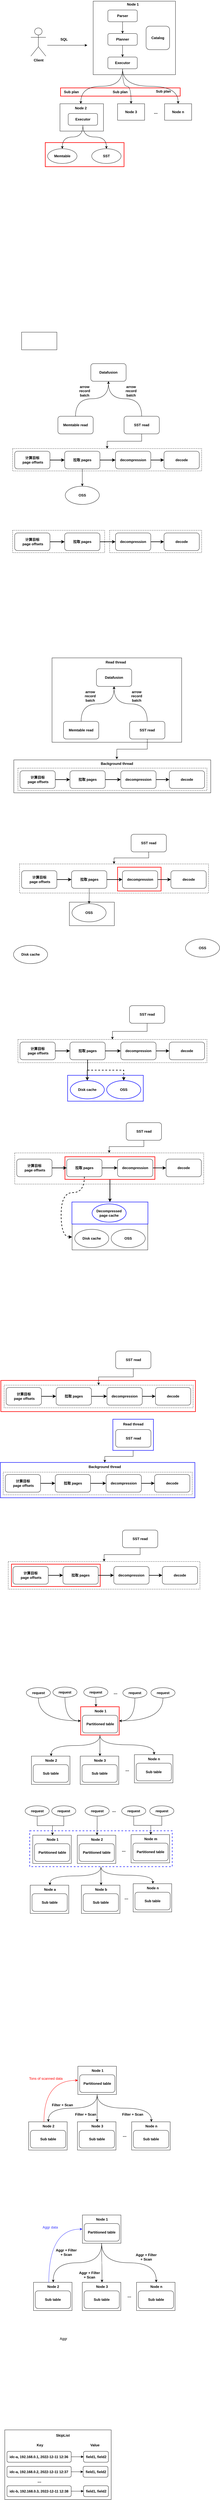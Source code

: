 <mxfile version="22.1.7" type="github">
  <diagram name="第 1 页" id="rps6Cipa3gKC37jfnILK">
    <mxGraphModel dx="1414" dy="635" grid="0" gridSize="10" guides="1" tooltips="1" connect="1" arrows="1" fold="1" page="1" pageScale="1" pageWidth="827" pageHeight="1169" math="0" shadow="0">
      <root>
        <mxCell id="0" />
        <mxCell id="1" parent="0" />
        <mxCell id="5W2cTwgAZAYK2Sw7-8Q3-506" value="" style="rounded=0;whiteSpace=wrap;html=1;" vertex="1" parent="1">
          <mxGeometry x="67.25" y="8393" width="362" height="237" as="geometry" />
        </mxCell>
        <mxCell id="5W2cTwgAZAYK2Sw7-8Q3-419" style="edgeStyle=orthogonalEdgeStyle;rounded=0;orthogonalLoop=1;jettySize=auto;html=1;exitX=0.5;exitY=1;exitDx=0;exitDy=0;entryX=0.5;entryY=0;entryDx=0;entryDy=0;curved=1;" edge="1" parent="1" source="5W2cTwgAZAYK2Sw7-8Q3-418" target="5W2cTwgAZAYK2Sw7-8Q3-389">
          <mxGeometry relative="1" as="geometry" />
        </mxCell>
        <mxCell id="5W2cTwgAZAYK2Sw7-8Q3-420" style="edgeStyle=orthogonalEdgeStyle;rounded=0;orthogonalLoop=1;jettySize=auto;html=1;exitX=0.5;exitY=1;exitDx=0;exitDy=0;" edge="1" parent="1" source="5W2cTwgAZAYK2Sw7-8Q3-418" target="5W2cTwgAZAYK2Sw7-8Q3-392">
          <mxGeometry relative="1" as="geometry" />
        </mxCell>
        <mxCell id="5W2cTwgAZAYK2Sw7-8Q3-421" style="edgeStyle=orthogonalEdgeStyle;rounded=0;orthogonalLoop=1;jettySize=auto;html=1;exitX=0.5;exitY=1;exitDx=0;exitDy=0;curved=1;" edge="1" parent="1" source="5W2cTwgAZAYK2Sw7-8Q3-418" target="5W2cTwgAZAYK2Sw7-8Q3-395">
          <mxGeometry relative="1" as="geometry" />
        </mxCell>
        <mxCell id="5W2cTwgAZAYK2Sw7-8Q3-418" value="" style="rounded=0;whiteSpace=wrap;html=1;dashed=1;strokeWidth=2;strokeColor=#3333FF;" vertex="1" parent="1">
          <mxGeometry x="152" y="6355" width="485" height="122" as="geometry" />
        </mxCell>
        <mxCell id="5W2cTwgAZAYK2Sw7-8Q3-362" style="edgeStyle=orthogonalEdgeStyle;rounded=0;orthogonalLoop=1;jettySize=auto;html=1;exitX=0.5;exitY=1;exitDx=0;exitDy=0;entryX=0.5;entryY=0;entryDx=0;entryDy=0;curved=1;fontStyle=1" edge="1" parent="1" source="5W2cTwgAZAYK2Sw7-8Q3-350" target="5W2cTwgAZAYK2Sw7-8Q3-355">
          <mxGeometry relative="1" as="geometry" />
        </mxCell>
        <mxCell id="5W2cTwgAZAYK2Sw7-8Q3-363" style="edgeStyle=orthogonalEdgeStyle;rounded=0;orthogonalLoop=1;jettySize=auto;html=1;exitX=0.5;exitY=1;exitDx=0;exitDy=0;curved=1;fontStyle=1" edge="1" parent="1" source="5W2cTwgAZAYK2Sw7-8Q3-350" target="5W2cTwgAZAYK2Sw7-8Q3-358">
          <mxGeometry relative="1" as="geometry" />
        </mxCell>
        <mxCell id="5W2cTwgAZAYK2Sw7-8Q3-364" style="edgeStyle=orthogonalEdgeStyle;rounded=0;orthogonalLoop=1;jettySize=auto;html=1;exitX=0.5;exitY=1;exitDx=0;exitDy=0;entryX=0.5;entryY=0;entryDx=0;entryDy=0;curved=1;fontStyle=1" edge="1" parent="1" source="5W2cTwgAZAYK2Sw7-8Q3-350" target="5W2cTwgAZAYK2Sw7-8Q3-361">
          <mxGeometry relative="1" as="geometry" />
        </mxCell>
        <mxCell id="5W2cTwgAZAYK2Sw7-8Q3-350" value="" style="rounded=0;whiteSpace=wrap;html=1;fontStyle=1;strokeColor=#FF0000;strokeWidth=2;" vertex="1" parent="1">
          <mxGeometry x="325.5" y="5933" width="131" height="96" as="geometry" />
        </mxCell>
        <mxCell id="5W2cTwgAZAYK2Sw7-8Q3-316" value="" style="rounded=0;whiteSpace=wrap;html=1;dashed=1;" vertex="1" parent="1">
          <mxGeometry x="79" y="5439" width="652.25" height="94" as="geometry" />
        </mxCell>
        <mxCell id="5W2cTwgAZAYK2Sw7-8Q3-330" value="" style="rounded=0;whiteSpace=wrap;html=1;strokeColor=#FF0000;strokeWidth=2;" vertex="1" parent="1">
          <mxGeometry x="90" y="5448" width="302" height="76" as="geometry" />
        </mxCell>
        <mxCell id="5W2cTwgAZAYK2Sw7-8Q3-236" value="" style="rounded=0;whiteSpace=wrap;html=1;strokeColor=#3333FF;strokeWidth=2;" vertex="1" parent="1">
          <mxGeometry x="52" y="5102" width="662" height="120" as="geometry" />
        </mxCell>
        <mxCell id="5W2cTwgAZAYK2Sw7-8Q3-239" style="edgeStyle=orthogonalEdgeStyle;rounded=0;orthogonalLoop=1;jettySize=auto;html=1;exitX=0.5;exitY=1;exitDx=0;exitDy=0;entryX=0.5;entryY=0;entryDx=0;entryDy=0;" edge="1" parent="1" source="5W2cTwgAZAYK2Sw7-8Q3-235" target="5W2cTwgAZAYK2Sw7-8Q3-238">
          <mxGeometry relative="1" as="geometry" />
        </mxCell>
        <mxCell id="5W2cTwgAZAYK2Sw7-8Q3-235" value="" style="rounded=0;whiteSpace=wrap;html=1;strokeColor=#3333FF;strokeWidth=2;" vertex="1" parent="1">
          <mxGeometry x="435" y="4955" width="138" height="106" as="geometry" />
        </mxCell>
        <mxCell id="5W2cTwgAZAYK2Sw7-8Q3-223" value="" style="rounded=0;whiteSpace=wrap;html=1;strokeColor=#FF0000;strokeWidth=2;" vertex="1" parent="1">
          <mxGeometry x="54" y="4823" width="662" height="106" as="geometry" />
        </mxCell>
        <mxCell id="5W2cTwgAZAYK2Sw7-8Q3-186" value="" style="rounded=0;whiteSpace=wrap;html=1;dashed=1;" vertex="1" parent="1">
          <mxGeometry x="101" y="4049" width="643" height="106" as="geometry" />
        </mxCell>
        <mxCell id="5W2cTwgAZAYK2Sw7-8Q3-207" style="edgeStyle=orthogonalEdgeStyle;rounded=0;orthogonalLoop=1;jettySize=auto;html=1;exitX=0.5;exitY=1;exitDx=0;exitDy=0;entryX=0.5;entryY=0;entryDx=0;entryDy=0;strokeWidth=2;" edge="1" parent="1" source="5W2cTwgAZAYK2Sw7-8Q3-203" target="5W2cTwgAZAYK2Sw7-8Q3-206">
          <mxGeometry relative="1" as="geometry" />
        </mxCell>
        <mxCell id="5W2cTwgAZAYK2Sw7-8Q3-203" value="" style="rounded=0;whiteSpace=wrap;html=1;strokeColor=#FF0000;strokeWidth=2;" vertex="1" parent="1">
          <mxGeometry x="272" y="4062" width="306" height="77" as="geometry" />
        </mxCell>
        <mxCell id="5W2cTwgAZAYK2Sw7-8Q3-167" value="" style="rounded=0;whiteSpace=wrap;html=1;" vertex="1" parent="1">
          <mxGeometry x="287" y="3196" width="153" height="80" as="geometry" />
        </mxCell>
        <mxCell id="5W2cTwgAZAYK2Sw7-8Q3-143" value="" style="rounded=0;whiteSpace=wrap;html=1;dashed=1;" vertex="1" parent="1">
          <mxGeometry x="117.5" y="3066" width="643" height="99" as="geometry" />
        </mxCell>
        <mxCell id="5W2cTwgAZAYK2Sw7-8Q3-166" value="" style="rounded=0;whiteSpace=wrap;html=1;strokeColor=#FF0000;strokeWidth=2;" vertex="1" parent="1">
          <mxGeometry x="451" y="3077" width="148" height="81" as="geometry" />
        </mxCell>
        <mxCell id="5W2cTwgAZAYK2Sw7-8Q3-93" value="" style="rounded=0;whiteSpace=wrap;html=1;dashed=1;" vertex="1" parent="1">
          <mxGeometry x="424" y="1931" width="313" height="76" as="geometry" />
        </mxCell>
        <mxCell id="5W2cTwgAZAYK2Sw7-8Q3-71" value="" style="rounded=0;whiteSpace=wrap;html=1;dashed=1;" vertex="1" parent="1">
          <mxGeometry x="94" y="1653" width="643" height="76" as="geometry" />
        </mxCell>
        <mxCell id="5W2cTwgAZAYK2Sw7-8Q3-59" value="" style="rounded=0;whiteSpace=wrap;html=1;strokeColor=#FF0000;strokeWidth=2;fontStyle=1" vertex="1" parent="1">
          <mxGeometry x="257" y="426" width="407" height="28" as="geometry" />
        </mxCell>
        <mxCell id="5W2cTwgAZAYK2Sw7-8Q3-6" value="" style="rounded=0;whiteSpace=wrap;html=1;" vertex="1" parent="1">
          <mxGeometry x="368" y="131" width="280" height="250" as="geometry" />
        </mxCell>
        <mxCell id="5W2cTwgAZAYK2Sw7-8Q3-4" style="edgeStyle=orthogonalEdgeStyle;rounded=0;orthogonalLoop=1;jettySize=auto;html=1;exitX=0.5;exitY=1;exitDx=0;exitDy=0;entryX=0.5;entryY=0;entryDx=0;entryDy=0;" edge="1" parent="1" source="5W2cTwgAZAYK2Sw7-8Q3-1" target="5W2cTwgAZAYK2Sw7-8Q3-2">
          <mxGeometry relative="1" as="geometry" />
        </mxCell>
        <mxCell id="5W2cTwgAZAYK2Sw7-8Q3-1" value="&lt;b&gt;Parser&lt;/b&gt;" style="rounded=1;whiteSpace=wrap;html=1;" vertex="1" parent="1">
          <mxGeometry x="418" y="161" width="100" height="40" as="geometry" />
        </mxCell>
        <mxCell id="5W2cTwgAZAYK2Sw7-8Q3-5" style="edgeStyle=orthogonalEdgeStyle;rounded=0;orthogonalLoop=1;jettySize=auto;html=1;exitX=0.5;exitY=1;exitDx=0;exitDy=0;" edge="1" parent="1" source="5W2cTwgAZAYK2Sw7-8Q3-2" target="5W2cTwgAZAYK2Sw7-8Q3-3">
          <mxGeometry relative="1" as="geometry" />
        </mxCell>
        <mxCell id="5W2cTwgAZAYK2Sw7-8Q3-2" value="&lt;b&gt;Planner&lt;/b&gt;" style="rounded=1;whiteSpace=wrap;html=1;" vertex="1" parent="1">
          <mxGeometry x="418" y="241" width="100" height="40" as="geometry" />
        </mxCell>
        <mxCell id="5W2cTwgAZAYK2Sw7-8Q3-53" style="edgeStyle=orthogonalEdgeStyle;rounded=0;orthogonalLoop=1;jettySize=auto;html=1;exitX=0.5;exitY=1;exitDx=0;exitDy=0;entryX=0.5;entryY=0;entryDx=0;entryDy=0;curved=1;" edge="1" parent="1" source="5W2cTwgAZAYK2Sw7-8Q3-3" target="5W2cTwgAZAYK2Sw7-8Q3-48">
          <mxGeometry relative="1" as="geometry" />
        </mxCell>
        <mxCell id="5W2cTwgAZAYK2Sw7-8Q3-54" style="edgeStyle=orthogonalEdgeStyle;rounded=0;orthogonalLoop=1;jettySize=auto;html=1;exitX=0.5;exitY=1;exitDx=0;exitDy=0;entryX=0.5;entryY=0;entryDx=0;entryDy=0;curved=1;" edge="1" parent="1" source="5W2cTwgAZAYK2Sw7-8Q3-3" target="5W2cTwgAZAYK2Sw7-8Q3-50">
          <mxGeometry relative="1" as="geometry" />
        </mxCell>
        <mxCell id="5W2cTwgAZAYK2Sw7-8Q3-60" style="edgeStyle=orthogonalEdgeStyle;rounded=0;orthogonalLoop=1;jettySize=auto;html=1;exitX=0.5;exitY=1;exitDx=0;exitDy=0;entryX=0.5;entryY=0;entryDx=0;entryDy=0;curved=1;" edge="1" parent="1" source="5W2cTwgAZAYK2Sw7-8Q3-3" target="5W2cTwgAZAYK2Sw7-8Q3-45">
          <mxGeometry relative="1" as="geometry" />
        </mxCell>
        <mxCell id="5W2cTwgAZAYK2Sw7-8Q3-3" value="&lt;b&gt;Executor&lt;/b&gt;" style="rounded=1;whiteSpace=wrap;html=1;" vertex="1" parent="1">
          <mxGeometry x="418" y="321" width="100" height="40" as="geometry" />
        </mxCell>
        <mxCell id="5W2cTwgAZAYK2Sw7-8Q3-14" value="&lt;b&gt;Catalog&lt;/b&gt;" style="rounded=1;whiteSpace=wrap;html=1;" vertex="1" parent="1">
          <mxGeometry x="548" y="216" width="80" height="80" as="geometry" />
        </mxCell>
        <mxCell id="5W2cTwgAZAYK2Sw7-8Q3-15" value="&lt;b&gt;Client&lt;/b&gt;" style="shape=umlActor;verticalLabelPosition=bottom;verticalAlign=top;html=1;outlineConnect=0;" vertex="1" parent="1">
          <mxGeometry x="156" y="222" width="51" height="96" as="geometry" />
        </mxCell>
        <mxCell id="5W2cTwgAZAYK2Sw7-8Q3-20" value="" style="endArrow=classic;html=1;rounded=0;" edge="1" parent="1">
          <mxGeometry width="50" height="50" relative="1" as="geometry">
            <mxPoint x="212" y="281" as="sourcePoint" />
            <mxPoint x="348" y="281" as="targetPoint" />
          </mxGeometry>
        </mxCell>
        <mxCell id="5W2cTwgAZAYK2Sw7-8Q3-21" value="&lt;b&gt;SQL&lt;/b&gt;" style="text;html=1;strokeColor=none;fillColor=none;align=center;verticalAlign=middle;whiteSpace=wrap;rounded=0;" vertex="1" parent="1">
          <mxGeometry x="239" y="246" width="60" height="30" as="geometry" />
        </mxCell>
        <mxCell id="5W2cTwgAZAYK2Sw7-8Q3-31" value="" style="rounded=0;whiteSpace=wrap;html=1;strokeColor=#FF0000;strokeWidth=2;" vertex="1" parent="1">
          <mxGeometry x="205" y="612" width="268" height="82" as="geometry" />
        </mxCell>
        <mxCell id="5W2cTwgAZAYK2Sw7-8Q3-32" value="" style="rounded=0;whiteSpace=wrap;html=1;" vertex="1" parent="1">
          <mxGeometry x="255" y="480" width="148" height="93" as="geometry" />
        </mxCell>
        <mxCell id="5W2cTwgAZAYK2Sw7-8Q3-37" style="edgeStyle=orthogonalEdgeStyle;rounded=0;orthogonalLoop=1;jettySize=auto;html=1;exitX=0.5;exitY=1;exitDx=0;exitDy=0;entryX=0.5;entryY=0;entryDx=0;entryDy=0;curved=1;" edge="1" parent="1" source="5W2cTwgAZAYK2Sw7-8Q3-39" target="5W2cTwgAZAYK2Sw7-8Q3-40">
          <mxGeometry relative="1" as="geometry" />
        </mxCell>
        <mxCell id="5W2cTwgAZAYK2Sw7-8Q3-38" style="edgeStyle=orthogonalEdgeStyle;rounded=0;orthogonalLoop=1;jettySize=auto;html=1;exitX=0.5;exitY=1;exitDx=0;exitDy=0;entryX=0.5;entryY=0;entryDx=0;entryDy=0;curved=1;" edge="1" parent="1" source="5W2cTwgAZAYK2Sw7-8Q3-39" target="5W2cTwgAZAYK2Sw7-8Q3-41">
          <mxGeometry relative="1" as="geometry" />
        </mxCell>
        <mxCell id="5W2cTwgAZAYK2Sw7-8Q3-39" value="&lt;span&gt;Executor&lt;/span&gt;" style="rounded=1;whiteSpace=wrap;html=1;fontStyle=1" vertex="1" parent="1">
          <mxGeometry x="283" y="513" width="100" height="40" as="geometry" />
        </mxCell>
        <mxCell id="5W2cTwgAZAYK2Sw7-8Q3-40" value="Memtable" style="ellipse;whiteSpace=wrap;html=1;fontStyle=1" vertex="1" parent="1">
          <mxGeometry x="213" y="633" width="100" height="50" as="geometry" />
        </mxCell>
        <mxCell id="5W2cTwgAZAYK2Sw7-8Q3-41" value="SST" style="ellipse;whiteSpace=wrap;html=1;fontStyle=1" vertex="1" parent="1">
          <mxGeometry x="363" y="633" width="100" height="50" as="geometry" />
        </mxCell>
        <mxCell id="5W2cTwgAZAYK2Sw7-8Q3-45" value="Node 2" style="text;html=1;strokeColor=none;fillColor=none;align=center;verticalAlign=middle;whiteSpace=wrap;rounded=0;fontStyle=1" vertex="1" parent="1">
          <mxGeometry x="296" y="480" width="60" height="30" as="geometry" />
        </mxCell>
        <mxCell id="5W2cTwgAZAYK2Sw7-8Q3-47" value="Sub plan" style="text;html=1;strokeColor=none;fillColor=none;align=center;verticalAlign=middle;whiteSpace=wrap;rounded=0;fontStyle=1" vertex="1" parent="1">
          <mxGeometry x="264" y="425" width="60" height="30" as="geometry" />
        </mxCell>
        <mxCell id="5W2cTwgAZAYK2Sw7-8Q3-48" value="" style="rounded=0;whiteSpace=wrap;html=1;fontStyle=1" vertex="1" parent="1">
          <mxGeometry x="451" y="480" width="92" height="56" as="geometry" />
        </mxCell>
        <mxCell id="5W2cTwgAZAYK2Sw7-8Q3-49" value="Node 3" style="text;html=1;strokeColor=none;fillColor=none;align=center;verticalAlign=middle;whiteSpace=wrap;rounded=0;fontStyle=1" vertex="1" parent="1">
          <mxGeometry x="467" y="493" width="60" height="30" as="geometry" />
        </mxCell>
        <mxCell id="5W2cTwgAZAYK2Sw7-8Q3-50" value="" style="rounded=0;whiteSpace=wrap;html=1;fontStyle=1" vertex="1" parent="1">
          <mxGeometry x="611" y="480" width="92" height="56" as="geometry" />
        </mxCell>
        <mxCell id="5W2cTwgAZAYK2Sw7-8Q3-51" value="Node n" style="text;html=1;strokeColor=none;fillColor=none;align=center;verticalAlign=middle;whiteSpace=wrap;rounded=0;fontStyle=1" vertex="1" parent="1">
          <mxGeometry x="627" y="493" width="60" height="30" as="geometry" />
        </mxCell>
        <mxCell id="5W2cTwgAZAYK2Sw7-8Q3-52" value="&lt;font style=&quot;font-size: 15px;&quot;&gt;&lt;span&gt;...&lt;/span&gt;&lt;/font&gt;" style="text;html=1;strokeColor=none;fillColor=none;align=center;verticalAlign=middle;whiteSpace=wrap;rounded=0;fontStyle=1" vertex="1" parent="1">
          <mxGeometry x="551" y="493" width="60" height="30" as="geometry" />
        </mxCell>
        <mxCell id="5W2cTwgAZAYK2Sw7-8Q3-55" value="Sub plan" style="text;html=1;strokeColor=none;fillColor=none;align=center;verticalAlign=middle;whiteSpace=wrap;rounded=0;fontStyle=1" vertex="1" parent="1">
          <mxGeometry x="430" y="425" width="60" height="30" as="geometry" />
        </mxCell>
        <mxCell id="5W2cTwgAZAYK2Sw7-8Q3-56" value="Sub plan" style="text;html=1;strokeColor=none;fillColor=none;align=center;verticalAlign=middle;whiteSpace=wrap;rounded=0;fontStyle=1" vertex="1" parent="1">
          <mxGeometry x="577" y="422.5" width="60" height="30" as="geometry" />
        </mxCell>
        <mxCell id="5W2cTwgAZAYK2Sw7-8Q3-61" value="Node 1" style="text;html=1;strokeColor=none;fillColor=none;align=center;verticalAlign=middle;whiteSpace=wrap;rounded=0;fontStyle=1" vertex="1" parent="1">
          <mxGeometry x="473" y="127" width="60" height="30" as="geometry" />
        </mxCell>
        <mxCell id="5W2cTwgAZAYK2Sw7-8Q3-67" style="edgeStyle=orthogonalEdgeStyle;rounded=0;orthogonalLoop=1;jettySize=auto;html=1;exitX=1;exitY=0.5;exitDx=0;exitDy=0;fontSize=13;strokeWidth=2;" edge="1" parent="1" source="5W2cTwgAZAYK2Sw7-8Q3-63" target="5W2cTwgAZAYK2Sw7-8Q3-64">
          <mxGeometry relative="1" as="geometry" />
        </mxCell>
        <mxCell id="5W2cTwgAZAYK2Sw7-8Q3-63" value="&lt;div&gt;&lt;span&gt;计算目标&lt;/span&gt;&lt;/div&gt;&lt;div&gt;&lt;span&gt;&amp;nbsp;page offsets&lt;/span&gt;&lt;/div&gt;" style="rounded=1;whiteSpace=wrap;html=1;fontStyle=1" vertex="1" parent="1">
          <mxGeometry x="101" y="1662" width="120" height="60" as="geometry" />
        </mxCell>
        <mxCell id="5W2cTwgAZAYK2Sw7-8Q3-68" style="edgeStyle=orthogonalEdgeStyle;rounded=0;orthogonalLoop=1;jettySize=auto;html=1;exitX=1;exitY=0.5;exitDx=0;exitDy=0;strokeWidth=2;" edge="1" parent="1" source="5W2cTwgAZAYK2Sw7-8Q3-64" target="5W2cTwgAZAYK2Sw7-8Q3-65">
          <mxGeometry relative="1" as="geometry" />
        </mxCell>
        <mxCell id="5W2cTwgAZAYK2Sw7-8Q3-141" style="edgeStyle=orthogonalEdgeStyle;rounded=0;orthogonalLoop=1;jettySize=auto;html=1;exitX=0.5;exitY=1;exitDx=0;exitDy=0;" edge="1" parent="1" source="5W2cTwgAZAYK2Sw7-8Q3-64" target="5W2cTwgAZAYK2Sw7-8Q3-140">
          <mxGeometry relative="1" as="geometry" />
        </mxCell>
        <mxCell id="5W2cTwgAZAYK2Sw7-8Q3-64" value="拉取 pages" style="rounded=1;whiteSpace=wrap;html=1;fontStyle=1" vertex="1" parent="1">
          <mxGeometry x="271" y="1662" width="120" height="60" as="geometry" />
        </mxCell>
        <mxCell id="5W2cTwgAZAYK2Sw7-8Q3-69" style="edgeStyle=orthogonalEdgeStyle;rounded=0;orthogonalLoop=1;jettySize=auto;html=1;exitX=1;exitY=0.5;exitDx=0;exitDy=0;strokeWidth=2;" edge="1" parent="1" source="5W2cTwgAZAYK2Sw7-8Q3-65" target="5W2cTwgAZAYK2Sw7-8Q3-66">
          <mxGeometry relative="1" as="geometry" />
        </mxCell>
        <mxCell id="5W2cTwgAZAYK2Sw7-8Q3-65" value="decompression" style="rounded=1;whiteSpace=wrap;html=1;fontStyle=1" vertex="1" parent="1">
          <mxGeometry x="444" y="1662" width="120" height="60" as="geometry" />
        </mxCell>
        <mxCell id="5W2cTwgAZAYK2Sw7-8Q3-66" value="decode" style="rounded=1;whiteSpace=wrap;html=1;fontStyle=1" vertex="1" parent="1">
          <mxGeometry x="609" y="1662" width="120" height="60" as="geometry" />
        </mxCell>
        <mxCell id="5W2cTwgAZAYK2Sw7-8Q3-73" value="&lt;b&gt;Datafusion&lt;/b&gt;" style="rounded=1;whiteSpace=wrap;html=1;" vertex="1" parent="1">
          <mxGeometry x="360" y="1364" width="120" height="60" as="geometry" />
        </mxCell>
        <mxCell id="5W2cTwgAZAYK2Sw7-8Q3-80" style="edgeStyle=orthogonalEdgeStyle;rounded=0;orthogonalLoop=1;jettySize=auto;html=1;exitX=0.5;exitY=0;exitDx=0;exitDy=0;curved=1;" edge="1" parent="1" source="5W2cTwgAZAYK2Sw7-8Q3-74" target="5W2cTwgAZAYK2Sw7-8Q3-73">
          <mxGeometry relative="1" as="geometry" />
        </mxCell>
        <mxCell id="5W2cTwgAZAYK2Sw7-8Q3-74" value="&lt;b&gt;Memtable read&lt;br&gt;&lt;/b&gt;" style="rounded=1;whiteSpace=wrap;html=1;" vertex="1" parent="1">
          <mxGeometry x="248" y="1543" width="120" height="60" as="geometry" />
        </mxCell>
        <mxCell id="5W2cTwgAZAYK2Sw7-8Q3-76" style="edgeStyle=orthogonalEdgeStyle;rounded=0;orthogonalLoop=1;jettySize=auto;html=1;exitX=0.5;exitY=1;exitDx=0;exitDy=0;" edge="1" parent="1" source="5W2cTwgAZAYK2Sw7-8Q3-75" target="5W2cTwgAZAYK2Sw7-8Q3-71">
          <mxGeometry relative="1" as="geometry" />
        </mxCell>
        <mxCell id="5W2cTwgAZAYK2Sw7-8Q3-82" style="edgeStyle=orthogonalEdgeStyle;rounded=0;orthogonalLoop=1;jettySize=auto;html=1;exitX=0.5;exitY=0;exitDx=0;exitDy=0;entryX=0.5;entryY=1;entryDx=0;entryDy=0;curved=1;" edge="1" parent="1" source="5W2cTwgAZAYK2Sw7-8Q3-75" target="5W2cTwgAZAYK2Sw7-8Q3-73">
          <mxGeometry relative="1" as="geometry" />
        </mxCell>
        <mxCell id="5W2cTwgAZAYK2Sw7-8Q3-75" value="&lt;b&gt;SST read&lt;br&gt;&lt;/b&gt;" style="rounded=1;whiteSpace=wrap;html=1;" vertex="1" parent="1">
          <mxGeometry x="473" y="1543" width="120" height="60" as="geometry" />
        </mxCell>
        <mxCell id="5W2cTwgAZAYK2Sw7-8Q3-83" value="&lt;b&gt;arrow record batch&lt;/b&gt;" style="text;html=1;strokeColor=none;fillColor=none;align=center;verticalAlign=middle;whiteSpace=wrap;rounded=0;" vertex="1" parent="1">
          <mxGeometry x="467" y="1442" width="60" height="30" as="geometry" />
        </mxCell>
        <mxCell id="5W2cTwgAZAYK2Sw7-8Q3-84" value="&lt;b&gt;arrow record batch&lt;/b&gt;" style="text;html=1;strokeColor=none;fillColor=none;align=center;verticalAlign=middle;whiteSpace=wrap;rounded=0;" vertex="1" parent="1">
          <mxGeometry x="309" y="1442" width="60" height="30" as="geometry" />
        </mxCell>
        <mxCell id="5W2cTwgAZAYK2Sw7-8Q3-85" value="" style="rounded=0;whiteSpace=wrap;html=1;dashed=1;" vertex="1" parent="1">
          <mxGeometry x="94" y="1931" width="313" height="76" as="geometry" />
        </mxCell>
        <mxCell id="5W2cTwgAZAYK2Sw7-8Q3-86" style="edgeStyle=orthogonalEdgeStyle;rounded=0;orthogonalLoop=1;jettySize=auto;html=1;exitX=1;exitY=0.5;exitDx=0;exitDy=0;fontSize=13;strokeWidth=2;" edge="1" parent="1" source="5W2cTwgAZAYK2Sw7-8Q3-87" target="5W2cTwgAZAYK2Sw7-8Q3-89">
          <mxGeometry relative="1" as="geometry" />
        </mxCell>
        <mxCell id="5W2cTwgAZAYK2Sw7-8Q3-87" value="&lt;div&gt;&lt;span&gt;计算目标&lt;/span&gt;&lt;/div&gt;&lt;div&gt;&lt;span&gt;&amp;nbsp;page offsets&lt;/span&gt;&lt;/div&gt;" style="rounded=1;whiteSpace=wrap;html=1;fontStyle=1" vertex="1" parent="1">
          <mxGeometry x="101" y="1940" width="120" height="60" as="geometry" />
        </mxCell>
        <mxCell id="5W2cTwgAZAYK2Sw7-8Q3-88" style="edgeStyle=orthogonalEdgeStyle;rounded=0;orthogonalLoop=1;jettySize=auto;html=1;exitX=1;exitY=0.5;exitDx=0;exitDy=0;strokeWidth=2;" edge="1" parent="1" source="5W2cTwgAZAYK2Sw7-8Q3-89" target="5W2cTwgAZAYK2Sw7-8Q3-91">
          <mxGeometry relative="1" as="geometry" />
        </mxCell>
        <mxCell id="5W2cTwgAZAYK2Sw7-8Q3-89" value="拉取 pages" style="rounded=1;whiteSpace=wrap;html=1;fontStyle=1" vertex="1" parent="1">
          <mxGeometry x="271" y="1940" width="120" height="60" as="geometry" />
        </mxCell>
        <mxCell id="5W2cTwgAZAYK2Sw7-8Q3-90" style="edgeStyle=orthogonalEdgeStyle;rounded=0;orthogonalLoop=1;jettySize=auto;html=1;exitX=1;exitY=0.5;exitDx=0;exitDy=0;strokeWidth=2;" edge="1" parent="1" source="5W2cTwgAZAYK2Sw7-8Q3-91" target="5W2cTwgAZAYK2Sw7-8Q3-92">
          <mxGeometry relative="1" as="geometry" />
        </mxCell>
        <mxCell id="5W2cTwgAZAYK2Sw7-8Q3-91" value="decompression" style="rounded=1;whiteSpace=wrap;html=1;fontStyle=1" vertex="1" parent="1">
          <mxGeometry x="444" y="1940" width="120" height="60" as="geometry" />
        </mxCell>
        <mxCell id="5W2cTwgAZAYK2Sw7-8Q3-92" value="decode" style="rounded=1;whiteSpace=wrap;html=1;fontStyle=1" vertex="1" parent="1">
          <mxGeometry x="609" y="1940" width="120" height="60" as="geometry" />
        </mxCell>
        <mxCell id="5W2cTwgAZAYK2Sw7-8Q3-102" value="" style="rounded=0;whiteSpace=wrap;html=1;" vertex="1" parent="1">
          <mxGeometry x="98" y="2712" width="670" height="112" as="geometry" />
        </mxCell>
        <mxCell id="5W2cTwgAZAYK2Sw7-8Q3-103" value="" style="rounded=0;whiteSpace=wrap;html=1;" vertex="1" parent="1">
          <mxGeometry x="228" y="2365" width="441" height="287" as="geometry" />
        </mxCell>
        <mxCell id="5W2cTwgAZAYK2Sw7-8Q3-104" value="" style="rounded=0;whiteSpace=wrap;html=1;dashed=1;" vertex="1" parent="1">
          <mxGeometry x="112" y="2740" width="643" height="76" as="geometry" />
        </mxCell>
        <mxCell id="5W2cTwgAZAYK2Sw7-8Q3-105" style="edgeStyle=orthogonalEdgeStyle;rounded=0;orthogonalLoop=1;jettySize=auto;html=1;exitX=1;exitY=0.5;exitDx=0;exitDy=0;fontSize=13;strokeWidth=2;" edge="1" parent="1" source="5W2cTwgAZAYK2Sw7-8Q3-106" target="5W2cTwgAZAYK2Sw7-8Q3-108">
          <mxGeometry relative="1" as="geometry" />
        </mxCell>
        <mxCell id="5W2cTwgAZAYK2Sw7-8Q3-106" value="&lt;div&gt;&lt;span&gt;计算目标&lt;/span&gt;&lt;/div&gt;&lt;div&gt;&lt;span&gt;&amp;nbsp;page offsets&lt;/span&gt;&lt;/div&gt;" style="rounded=1;whiteSpace=wrap;html=1;fontStyle=1" vertex="1" parent="1">
          <mxGeometry x="119" y="2749" width="120" height="60" as="geometry" />
        </mxCell>
        <mxCell id="5W2cTwgAZAYK2Sw7-8Q3-107" style="edgeStyle=orthogonalEdgeStyle;rounded=0;orthogonalLoop=1;jettySize=auto;html=1;exitX=1;exitY=0.5;exitDx=0;exitDy=0;strokeWidth=2;" edge="1" parent="1" source="5W2cTwgAZAYK2Sw7-8Q3-108" target="5W2cTwgAZAYK2Sw7-8Q3-110">
          <mxGeometry relative="1" as="geometry" />
        </mxCell>
        <mxCell id="5W2cTwgAZAYK2Sw7-8Q3-108" value="拉取 pages" style="rounded=1;whiteSpace=wrap;html=1;fontStyle=1" vertex="1" parent="1">
          <mxGeometry x="289" y="2749" width="120" height="60" as="geometry" />
        </mxCell>
        <mxCell id="5W2cTwgAZAYK2Sw7-8Q3-109" style="edgeStyle=orthogonalEdgeStyle;rounded=0;orthogonalLoop=1;jettySize=auto;html=1;exitX=1;exitY=0.5;exitDx=0;exitDy=0;strokeWidth=2;" edge="1" parent="1" source="5W2cTwgAZAYK2Sw7-8Q3-110" target="5W2cTwgAZAYK2Sw7-8Q3-111">
          <mxGeometry relative="1" as="geometry" />
        </mxCell>
        <mxCell id="5W2cTwgAZAYK2Sw7-8Q3-110" value="decompression" style="rounded=1;whiteSpace=wrap;html=1;fontStyle=1" vertex="1" parent="1">
          <mxGeometry x="462" y="2749" width="120" height="60" as="geometry" />
        </mxCell>
        <mxCell id="5W2cTwgAZAYK2Sw7-8Q3-111" value="decode" style="rounded=1;whiteSpace=wrap;html=1;fontStyle=1" vertex="1" parent="1">
          <mxGeometry x="627" y="2749" width="120" height="60" as="geometry" />
        </mxCell>
        <mxCell id="5W2cTwgAZAYK2Sw7-8Q3-112" value="&lt;b&gt;Datafusion&lt;/b&gt;" style="rounded=1;whiteSpace=wrap;html=1;" vertex="1" parent="1">
          <mxGeometry x="379" y="2402" width="120" height="60" as="geometry" />
        </mxCell>
        <mxCell id="5W2cTwgAZAYK2Sw7-8Q3-113" style="edgeStyle=orthogonalEdgeStyle;rounded=0;orthogonalLoop=1;jettySize=auto;html=1;exitX=0.5;exitY=0;exitDx=0;exitDy=0;curved=1;" edge="1" parent="1" source="5W2cTwgAZAYK2Sw7-8Q3-114" target="5W2cTwgAZAYK2Sw7-8Q3-112">
          <mxGeometry relative="1" as="geometry" />
        </mxCell>
        <mxCell id="5W2cTwgAZAYK2Sw7-8Q3-114" value="&lt;b&gt;Memtable read&lt;br&gt;&lt;/b&gt;" style="rounded=1;whiteSpace=wrap;html=1;" vertex="1" parent="1">
          <mxGeometry x="267" y="2581" width="120" height="60" as="geometry" />
        </mxCell>
        <mxCell id="5W2cTwgAZAYK2Sw7-8Q3-115" style="edgeStyle=orthogonalEdgeStyle;rounded=0;orthogonalLoop=1;jettySize=auto;html=1;exitX=0.5;exitY=0;exitDx=0;exitDy=0;entryX=0.5;entryY=1;entryDx=0;entryDy=0;curved=1;" edge="1" parent="1" source="5W2cTwgAZAYK2Sw7-8Q3-117" target="5W2cTwgAZAYK2Sw7-8Q3-112">
          <mxGeometry relative="1" as="geometry" />
        </mxCell>
        <mxCell id="5W2cTwgAZAYK2Sw7-8Q3-116" style="edgeStyle=orthogonalEdgeStyle;rounded=0;orthogonalLoop=1;jettySize=auto;html=1;exitX=0.5;exitY=1;exitDx=0;exitDy=0;entryX=0.5;entryY=0;entryDx=0;entryDy=0;" edge="1" parent="1" source="5W2cTwgAZAYK2Sw7-8Q3-117" target="5W2cTwgAZAYK2Sw7-8Q3-121">
          <mxGeometry relative="1" as="geometry" />
        </mxCell>
        <mxCell id="5W2cTwgAZAYK2Sw7-8Q3-117" value="&lt;b&gt;SST read&lt;br&gt;&lt;/b&gt;" style="rounded=1;whiteSpace=wrap;html=1;" vertex="1" parent="1">
          <mxGeometry x="492" y="2581" width="120" height="60" as="geometry" />
        </mxCell>
        <mxCell id="5W2cTwgAZAYK2Sw7-8Q3-118" value="&lt;b&gt;arrow record batch&lt;/b&gt;" style="text;html=1;strokeColor=none;fillColor=none;align=center;verticalAlign=middle;whiteSpace=wrap;rounded=0;" vertex="1" parent="1">
          <mxGeometry x="486" y="2480" width="60" height="30" as="geometry" />
        </mxCell>
        <mxCell id="5W2cTwgAZAYK2Sw7-8Q3-119" value="&lt;b&gt;arrow record batch&lt;/b&gt;" style="text;html=1;strokeColor=none;fillColor=none;align=center;verticalAlign=middle;whiteSpace=wrap;rounded=0;" vertex="1" parent="1">
          <mxGeometry x="328" y="2480" width="60" height="30" as="geometry" />
        </mxCell>
        <mxCell id="5W2cTwgAZAYK2Sw7-8Q3-120" value="&lt;b&gt;Read thread&lt;/b&gt;" style="text;html=1;strokeColor=none;fillColor=none;align=center;verticalAlign=middle;whiteSpace=wrap;rounded=0;" vertex="1" parent="1">
          <mxGeometry x="406" y="2365" width="78" height="30" as="geometry" />
        </mxCell>
        <mxCell id="5W2cTwgAZAYK2Sw7-8Q3-121" value="&lt;b&gt;Background thread&lt;/b&gt;" style="text;html=1;strokeColor=none;fillColor=none;align=center;verticalAlign=middle;whiteSpace=wrap;rounded=0;" vertex="1" parent="1">
          <mxGeometry x="388.75" y="2710" width="119.5" height="30" as="geometry" />
        </mxCell>
        <mxCell id="5W2cTwgAZAYK2Sw7-8Q3-140" value="&lt;b&gt;OSS&lt;/b&gt;" style="ellipse;whiteSpace=wrap;html=1;" vertex="1" parent="1">
          <mxGeometry x="273" y="1781" width="116" height="62" as="geometry" />
        </mxCell>
        <mxCell id="5W2cTwgAZAYK2Sw7-8Q3-142" value="" style="rounded=0;whiteSpace=wrap;html=1;" vertex="1" parent="1">
          <mxGeometry x="124.5" y="1257" width="120" height="60" as="geometry" />
        </mxCell>
        <mxCell id="5W2cTwgAZAYK2Sw7-8Q3-144" style="edgeStyle=orthogonalEdgeStyle;rounded=0;orthogonalLoop=1;jettySize=auto;html=1;exitX=1;exitY=0.5;exitDx=0;exitDy=0;fontSize=13;strokeWidth=2;" edge="1" parent="1" source="5W2cTwgAZAYK2Sw7-8Q3-145" target="5W2cTwgAZAYK2Sw7-8Q3-148">
          <mxGeometry relative="1" as="geometry" />
        </mxCell>
        <mxCell id="5W2cTwgAZAYK2Sw7-8Q3-145" value="&lt;div&gt;&lt;span&gt;计算目标&lt;/span&gt;&lt;/div&gt;&lt;div&gt;&lt;span&gt;&amp;nbsp;page offsets&lt;/span&gt;&lt;/div&gt;" style="rounded=1;whiteSpace=wrap;html=1;fontStyle=1" vertex="1" parent="1">
          <mxGeometry x="124.5" y="3089" width="120" height="60" as="geometry" />
        </mxCell>
        <mxCell id="5W2cTwgAZAYK2Sw7-8Q3-146" style="edgeStyle=orthogonalEdgeStyle;rounded=0;orthogonalLoop=1;jettySize=auto;html=1;exitX=1;exitY=0.5;exitDx=0;exitDy=0;strokeWidth=2;" edge="1" parent="1" source="5W2cTwgAZAYK2Sw7-8Q3-148" target="5W2cTwgAZAYK2Sw7-8Q3-150">
          <mxGeometry relative="1" as="geometry" />
        </mxCell>
        <mxCell id="5W2cTwgAZAYK2Sw7-8Q3-162" style="edgeStyle=orthogonalEdgeStyle;rounded=0;orthogonalLoop=1;jettySize=auto;html=1;exitX=0.5;exitY=1;exitDx=0;exitDy=0;" edge="1" parent="1" source="5W2cTwgAZAYK2Sw7-8Q3-148" target="5W2cTwgAZAYK2Sw7-8Q3-155">
          <mxGeometry relative="1" as="geometry" />
        </mxCell>
        <mxCell id="5W2cTwgAZAYK2Sw7-8Q3-148" value="拉取 pages" style="rounded=1;whiteSpace=wrap;html=1;fontStyle=1" vertex="1" parent="1">
          <mxGeometry x="294.5" y="3089" width="120" height="60" as="geometry" />
        </mxCell>
        <mxCell id="5W2cTwgAZAYK2Sw7-8Q3-150" value="decompression" style="rounded=1;whiteSpace=wrap;html=1;fontStyle=1" vertex="1" parent="1">
          <mxGeometry x="467.5" y="3089" width="120" height="60" as="geometry" />
        </mxCell>
        <mxCell id="5W2cTwgAZAYK2Sw7-8Q3-149" style="edgeStyle=orthogonalEdgeStyle;rounded=0;orthogonalLoop=1;jettySize=auto;html=1;exitX=1;exitY=0.5;exitDx=0;exitDy=0;strokeWidth=2;" edge="1" parent="1" source="5W2cTwgAZAYK2Sw7-8Q3-150" target="5W2cTwgAZAYK2Sw7-8Q3-151">
          <mxGeometry relative="1" as="geometry" />
        </mxCell>
        <mxCell id="5W2cTwgAZAYK2Sw7-8Q3-151" value="decode" style="rounded=1;whiteSpace=wrap;html=1;fontStyle=1" vertex="1" parent="1">
          <mxGeometry x="632.5" y="3089" width="120" height="60" as="geometry" />
        </mxCell>
        <mxCell id="5W2cTwgAZAYK2Sw7-8Q3-153" style="edgeStyle=orthogonalEdgeStyle;rounded=0;orthogonalLoop=1;jettySize=auto;html=1;exitX=0.5;exitY=1;exitDx=0;exitDy=0;" edge="1" parent="1" source="5W2cTwgAZAYK2Sw7-8Q3-154" target="5W2cTwgAZAYK2Sw7-8Q3-143">
          <mxGeometry relative="1" as="geometry" />
        </mxCell>
        <mxCell id="5W2cTwgAZAYK2Sw7-8Q3-154" value="&lt;b&gt;SST read&lt;br&gt;&lt;/b&gt;" style="rounded=1;whiteSpace=wrap;html=1;" vertex="1" parent="1">
          <mxGeometry x="497" y="2965" width="120" height="60" as="geometry" />
        </mxCell>
        <mxCell id="5W2cTwgAZAYK2Sw7-8Q3-155" value="&lt;b&gt;OSS&lt;/b&gt;" style="ellipse;whiteSpace=wrap;html=1;" vertex="1" parent="1">
          <mxGeometry x="296" y="3201" width="116" height="62" as="geometry" />
        </mxCell>
        <mxCell id="5W2cTwgAZAYK2Sw7-8Q3-160" value="&lt;b&gt;Disk cache&lt;br&gt;&lt;/b&gt;" style="ellipse;whiteSpace=wrap;html=1;" vertex="1" parent="1">
          <mxGeometry x="97" y="3343" width="116" height="62" as="geometry" />
        </mxCell>
        <mxCell id="5W2cTwgAZAYK2Sw7-8Q3-161" value="&lt;b&gt;OSS&lt;/b&gt;" style="ellipse;whiteSpace=wrap;html=1;" vertex="1" parent="1">
          <mxGeometry x="682" y="3321" width="116" height="62" as="geometry" />
        </mxCell>
        <mxCell id="5W2cTwgAZAYK2Sw7-8Q3-168" value="" style="rounded=0;whiteSpace=wrap;html=1;strokeColor=#3333FF;strokeWidth=2;" vertex="1" parent="1">
          <mxGeometry x="281" y="3785" width="257.5" height="88" as="geometry" />
        </mxCell>
        <mxCell id="5W2cTwgAZAYK2Sw7-8Q3-169" value="" style="rounded=0;whiteSpace=wrap;html=1;dashed=1;" vertex="1" parent="1">
          <mxGeometry x="112" y="3663" width="643" height="79" as="geometry" />
        </mxCell>
        <mxCell id="5W2cTwgAZAYK2Sw7-8Q3-171" style="edgeStyle=orthogonalEdgeStyle;rounded=0;orthogonalLoop=1;jettySize=auto;html=1;exitX=1;exitY=0.5;exitDx=0;exitDy=0;fontSize=13;strokeWidth=2;" edge="1" parent="1" source="5W2cTwgAZAYK2Sw7-8Q3-172" target="5W2cTwgAZAYK2Sw7-8Q3-175">
          <mxGeometry relative="1" as="geometry" />
        </mxCell>
        <mxCell id="5W2cTwgAZAYK2Sw7-8Q3-172" value="&lt;div&gt;&lt;span&gt;计算目标&lt;/span&gt;&lt;/div&gt;&lt;div&gt;&lt;span&gt;&amp;nbsp;page offsets&lt;/span&gt;&lt;/div&gt;" style="rounded=1;whiteSpace=wrap;html=1;fontStyle=1" vertex="1" parent="1">
          <mxGeometry x="119" y="3672" width="120" height="60" as="geometry" />
        </mxCell>
        <mxCell id="5W2cTwgAZAYK2Sw7-8Q3-173" style="edgeStyle=orthogonalEdgeStyle;rounded=0;orthogonalLoop=1;jettySize=auto;html=1;exitX=1;exitY=0.5;exitDx=0;exitDy=0;strokeWidth=2;" edge="1" parent="1" source="5W2cTwgAZAYK2Sw7-8Q3-175" target="5W2cTwgAZAYK2Sw7-8Q3-176">
          <mxGeometry relative="1" as="geometry" />
        </mxCell>
        <mxCell id="5W2cTwgAZAYK2Sw7-8Q3-174" style="edgeStyle=orthogonalEdgeStyle;rounded=0;orthogonalLoop=1;jettySize=auto;html=1;exitX=0.5;exitY=1;exitDx=0;exitDy=0;strokeWidth=2;" edge="1" parent="1" source="5W2cTwgAZAYK2Sw7-8Q3-175" target="5W2cTwgAZAYK2Sw7-8Q3-181">
          <mxGeometry relative="1" as="geometry" />
        </mxCell>
        <mxCell id="5W2cTwgAZAYK2Sw7-8Q3-183" style="edgeStyle=orthogonalEdgeStyle;rounded=0;orthogonalLoop=1;jettySize=auto;html=1;exitX=0.5;exitY=1;exitDx=0;exitDy=0;entryX=0.5;entryY=0;entryDx=0;entryDy=0;dashed=1;strokeWidth=2;" edge="1" parent="1" source="5W2cTwgAZAYK2Sw7-8Q3-175" target="5W2cTwgAZAYK2Sw7-8Q3-182">
          <mxGeometry relative="1" as="geometry" />
        </mxCell>
        <mxCell id="5W2cTwgAZAYK2Sw7-8Q3-175" value="拉取 pages" style="rounded=1;whiteSpace=wrap;html=1;fontStyle=1" vertex="1" parent="1">
          <mxGeometry x="289" y="3672" width="120" height="60" as="geometry" />
        </mxCell>
        <mxCell id="5W2cTwgAZAYK2Sw7-8Q3-176" value="decompression" style="rounded=1;whiteSpace=wrap;html=1;fontStyle=1" vertex="1" parent="1">
          <mxGeometry x="462" y="3672" width="120" height="60" as="geometry" />
        </mxCell>
        <mxCell id="5W2cTwgAZAYK2Sw7-8Q3-177" style="edgeStyle=orthogonalEdgeStyle;rounded=0;orthogonalLoop=1;jettySize=auto;html=1;exitX=1;exitY=0.5;exitDx=0;exitDy=0;strokeWidth=2;" edge="1" parent="1" source="5W2cTwgAZAYK2Sw7-8Q3-176" target="5W2cTwgAZAYK2Sw7-8Q3-178">
          <mxGeometry relative="1" as="geometry" />
        </mxCell>
        <mxCell id="5W2cTwgAZAYK2Sw7-8Q3-178" value="decode" style="rounded=1;whiteSpace=wrap;html=1;fontStyle=1" vertex="1" parent="1">
          <mxGeometry x="627" y="3672" width="120" height="60" as="geometry" />
        </mxCell>
        <mxCell id="5W2cTwgAZAYK2Sw7-8Q3-179" style="edgeStyle=orthogonalEdgeStyle;rounded=0;orthogonalLoop=1;jettySize=auto;html=1;exitX=0.5;exitY=1;exitDx=0;exitDy=0;" edge="1" parent="1" source="5W2cTwgAZAYK2Sw7-8Q3-180" target="5W2cTwgAZAYK2Sw7-8Q3-169">
          <mxGeometry relative="1" as="geometry" />
        </mxCell>
        <mxCell id="5W2cTwgAZAYK2Sw7-8Q3-180" value="&lt;b&gt;SST read&lt;br&gt;&lt;/b&gt;" style="rounded=1;whiteSpace=wrap;html=1;" vertex="1" parent="1">
          <mxGeometry x="491.5" y="3548" width="120" height="60" as="geometry" />
        </mxCell>
        <mxCell id="5W2cTwgAZAYK2Sw7-8Q3-181" value="&lt;b&gt;Disk cache&lt;/b&gt;" style="ellipse;whiteSpace=wrap;html=1;strokeColor=#3333FF;strokeWidth=2;" vertex="1" parent="1">
          <mxGeometry x="290" y="3803" width="116" height="62" as="geometry" />
        </mxCell>
        <mxCell id="5W2cTwgAZAYK2Sw7-8Q3-182" value="&lt;b&gt;OSS&lt;/b&gt;" style="ellipse;whiteSpace=wrap;html=1;strokeColor=#3333FF;strokeWidth=2;" vertex="1" parent="1">
          <mxGeometry x="414" y="3803" width="116" height="62" as="geometry" />
        </mxCell>
        <mxCell id="5W2cTwgAZAYK2Sw7-8Q3-185" value="" style="rounded=0;whiteSpace=wrap;html=1;strokeColor=#000000;strokeWidth=1;" vertex="1" parent="1">
          <mxGeometry x="296.25" y="4291" width="257.5" height="88" as="geometry" />
        </mxCell>
        <mxCell id="5W2cTwgAZAYK2Sw7-8Q3-187" style="edgeStyle=orthogonalEdgeStyle;rounded=0;orthogonalLoop=1;jettySize=auto;html=1;exitX=1;exitY=0.5;exitDx=0;exitDy=0;fontSize=13;strokeWidth=2;" edge="1" parent="1" source="5W2cTwgAZAYK2Sw7-8Q3-188" target="5W2cTwgAZAYK2Sw7-8Q3-192">
          <mxGeometry relative="1" as="geometry" />
        </mxCell>
        <mxCell id="5W2cTwgAZAYK2Sw7-8Q3-188" value="&lt;div&gt;&lt;span&gt;计算目标&lt;/span&gt;&lt;/div&gt;&lt;div&gt;&lt;span&gt;&amp;nbsp;page offsets&lt;/span&gt;&lt;/div&gt;" style="rounded=1;whiteSpace=wrap;html=1;fontStyle=1" vertex="1" parent="1">
          <mxGeometry x="108" y="4070" width="120" height="60" as="geometry" />
        </mxCell>
        <mxCell id="5W2cTwgAZAYK2Sw7-8Q3-189" style="edgeStyle=orthogonalEdgeStyle;rounded=0;orthogonalLoop=1;jettySize=auto;html=1;exitX=1;exitY=0.5;exitDx=0;exitDy=0;strokeWidth=2;" edge="1" parent="1" source="5W2cTwgAZAYK2Sw7-8Q3-192" target="5W2cTwgAZAYK2Sw7-8Q3-193">
          <mxGeometry relative="1" as="geometry" />
        </mxCell>
        <mxCell id="5W2cTwgAZAYK2Sw7-8Q3-211" style="edgeStyle=orthogonalEdgeStyle;rounded=0;orthogonalLoop=1;jettySize=auto;html=1;exitX=0.5;exitY=1;exitDx=0;exitDy=0;entryX=0;entryY=0.5;entryDx=0;entryDy=0;curved=1;dashed=1;strokeWidth=2;" edge="1" parent="1" source="5W2cTwgAZAYK2Sw7-8Q3-192" target="5W2cTwgAZAYK2Sw7-8Q3-185">
          <mxGeometry relative="1" as="geometry">
            <Array as="points">
              <mxPoint x="338" y="4184" />
              <mxPoint x="259" y="4184" />
              <mxPoint x="259" y="4335" />
            </Array>
          </mxGeometry>
        </mxCell>
        <mxCell id="5W2cTwgAZAYK2Sw7-8Q3-192" value="拉取 pages" style="rounded=1;whiteSpace=wrap;html=1;fontStyle=1" vertex="1" parent="1">
          <mxGeometry x="278" y="4070" width="120" height="60" as="geometry" />
        </mxCell>
        <mxCell id="5W2cTwgAZAYK2Sw7-8Q3-193" value="decompression" style="rounded=1;whiteSpace=wrap;html=1;fontStyle=1" vertex="1" parent="1">
          <mxGeometry x="451" y="4070" width="120" height="60" as="geometry" />
        </mxCell>
        <mxCell id="5W2cTwgAZAYK2Sw7-8Q3-194" style="edgeStyle=orthogonalEdgeStyle;rounded=0;orthogonalLoop=1;jettySize=auto;html=1;exitX=1;exitY=0.5;exitDx=0;exitDy=0;strokeWidth=2;" edge="1" parent="1" source="5W2cTwgAZAYK2Sw7-8Q3-193" target="5W2cTwgAZAYK2Sw7-8Q3-195">
          <mxGeometry relative="1" as="geometry" />
        </mxCell>
        <mxCell id="5W2cTwgAZAYK2Sw7-8Q3-195" value="decode" style="rounded=1;whiteSpace=wrap;html=1;fontStyle=1" vertex="1" parent="1">
          <mxGeometry x="616" y="4070" width="120" height="60" as="geometry" />
        </mxCell>
        <mxCell id="5W2cTwgAZAYK2Sw7-8Q3-196" style="edgeStyle=orthogonalEdgeStyle;rounded=0;orthogonalLoop=1;jettySize=auto;html=1;exitX=0.5;exitY=1;exitDx=0;exitDy=0;" edge="1" parent="1" source="5W2cTwgAZAYK2Sw7-8Q3-197" target="5W2cTwgAZAYK2Sw7-8Q3-186">
          <mxGeometry relative="1" as="geometry" />
        </mxCell>
        <mxCell id="5W2cTwgAZAYK2Sw7-8Q3-197" value="&lt;b&gt;SST read&lt;br&gt;&lt;/b&gt;" style="rounded=1;whiteSpace=wrap;html=1;" vertex="1" parent="1">
          <mxGeometry x="480.5" y="3946" width="120" height="60" as="geometry" />
        </mxCell>
        <mxCell id="5W2cTwgAZAYK2Sw7-8Q3-198" value="&lt;b&gt;Disk cache&lt;/b&gt;" style="ellipse;whiteSpace=wrap;html=1;strokeColor=#000000;strokeWidth=1;" vertex="1" parent="1">
          <mxGeometry x="305.25" y="4309" width="116" height="62" as="geometry" />
        </mxCell>
        <mxCell id="5W2cTwgAZAYK2Sw7-8Q3-199" value="&lt;b&gt;OSS&lt;/b&gt;" style="ellipse;whiteSpace=wrap;html=1;strokeColor=#000000;strokeWidth=1;" vertex="1" parent="1">
          <mxGeometry x="429.25" y="4309" width="116" height="62" as="geometry" />
        </mxCell>
        <mxCell id="5W2cTwgAZAYK2Sw7-8Q3-206" value="" style="rounded=0;whiteSpace=wrap;html=1;strokeColor=#3333FF;strokeWidth=2;" vertex="1" parent="1">
          <mxGeometry x="295.75" y="4216" width="258.5" height="75" as="geometry" />
        </mxCell>
        <mxCell id="5W2cTwgAZAYK2Sw7-8Q3-210" value="&lt;div&gt;&lt;b&gt;Decompressed&lt;/b&gt;&lt;/div&gt;&lt;div&gt;&lt;b&gt;page cache&lt;br&gt;&lt;/b&gt;&lt;/div&gt;" style="ellipse;whiteSpace=wrap;html=1;strokeColor=#3333FF;strokeWidth=2;" vertex="1" parent="1">
          <mxGeometry x="364.25" y="4222.5" width="116" height="62" as="geometry" />
        </mxCell>
        <mxCell id="5W2cTwgAZAYK2Sw7-8Q3-212" value="" style="rounded=0;whiteSpace=wrap;html=1;dashed=1;" vertex="1" parent="1">
          <mxGeometry x="65" y="4839" width="643" height="77" as="geometry" />
        </mxCell>
        <mxCell id="5W2cTwgAZAYK2Sw7-8Q3-214" style="edgeStyle=orthogonalEdgeStyle;rounded=0;orthogonalLoop=1;jettySize=auto;html=1;exitX=1;exitY=0.5;exitDx=0;exitDy=0;fontSize=13;strokeWidth=2;" edge="1" parent="1" source="5W2cTwgAZAYK2Sw7-8Q3-215" target="5W2cTwgAZAYK2Sw7-8Q3-217">
          <mxGeometry relative="1" as="geometry" />
        </mxCell>
        <mxCell id="5W2cTwgAZAYK2Sw7-8Q3-215" value="&lt;div&gt;&lt;span&gt;计算目标&lt;/span&gt;&lt;/div&gt;&lt;div&gt;&lt;span&gt;&amp;nbsp;page offsets&lt;/span&gt;&lt;/div&gt;" style="rounded=1;whiteSpace=wrap;html=1;fontStyle=1" vertex="1" parent="1">
          <mxGeometry x="72" y="4847" width="120" height="60" as="geometry" />
        </mxCell>
        <mxCell id="5W2cTwgAZAYK2Sw7-8Q3-216" style="edgeStyle=orthogonalEdgeStyle;rounded=0;orthogonalLoop=1;jettySize=auto;html=1;exitX=1;exitY=0.5;exitDx=0;exitDy=0;strokeWidth=2;" edge="1" parent="1" source="5W2cTwgAZAYK2Sw7-8Q3-217" target="5W2cTwgAZAYK2Sw7-8Q3-218">
          <mxGeometry relative="1" as="geometry" />
        </mxCell>
        <mxCell id="5W2cTwgAZAYK2Sw7-8Q3-217" value="拉取 pages" style="rounded=1;whiteSpace=wrap;html=1;fontStyle=1" vertex="1" parent="1">
          <mxGeometry x="242" y="4847" width="120" height="60" as="geometry" />
        </mxCell>
        <mxCell id="5W2cTwgAZAYK2Sw7-8Q3-218" value="decompression" style="rounded=1;whiteSpace=wrap;html=1;fontStyle=1" vertex="1" parent="1">
          <mxGeometry x="415" y="4847" width="120" height="60" as="geometry" />
        </mxCell>
        <mxCell id="5W2cTwgAZAYK2Sw7-8Q3-219" style="edgeStyle=orthogonalEdgeStyle;rounded=0;orthogonalLoop=1;jettySize=auto;html=1;exitX=1;exitY=0.5;exitDx=0;exitDy=0;strokeWidth=2;" edge="1" parent="1" source="5W2cTwgAZAYK2Sw7-8Q3-218" target="5W2cTwgAZAYK2Sw7-8Q3-220">
          <mxGeometry relative="1" as="geometry" />
        </mxCell>
        <mxCell id="5W2cTwgAZAYK2Sw7-8Q3-220" value="decode" style="rounded=1;whiteSpace=wrap;html=1;fontStyle=1" vertex="1" parent="1">
          <mxGeometry x="580" y="4847" width="120" height="60" as="geometry" />
        </mxCell>
        <mxCell id="5W2cTwgAZAYK2Sw7-8Q3-221" style="edgeStyle=orthogonalEdgeStyle;rounded=0;orthogonalLoop=1;jettySize=auto;html=1;exitX=0.5;exitY=1;exitDx=0;exitDy=0;" edge="1" parent="1" source="5W2cTwgAZAYK2Sw7-8Q3-222" target="5W2cTwgAZAYK2Sw7-8Q3-212">
          <mxGeometry relative="1" as="geometry" />
        </mxCell>
        <mxCell id="5W2cTwgAZAYK2Sw7-8Q3-222" value="&lt;b&gt;SST read&lt;br&gt;&lt;/b&gt;" style="rounded=1;whiteSpace=wrap;html=1;" vertex="1" parent="1">
          <mxGeometry x="444.5" y="4723" width="120" height="60" as="geometry" />
        </mxCell>
        <mxCell id="5W2cTwgAZAYK2Sw7-8Q3-225" value="" style="rounded=0;whiteSpace=wrap;html=1;dashed=1;" vertex="1" parent="1">
          <mxGeometry x="62" y="5135" width="643" height="77" as="geometry" />
        </mxCell>
        <mxCell id="5W2cTwgAZAYK2Sw7-8Q3-226" style="edgeStyle=orthogonalEdgeStyle;rounded=0;orthogonalLoop=1;jettySize=auto;html=1;exitX=1;exitY=0.5;exitDx=0;exitDy=0;fontSize=13;strokeWidth=2;" edge="1" parent="1" source="5W2cTwgAZAYK2Sw7-8Q3-227" target="5W2cTwgAZAYK2Sw7-8Q3-229">
          <mxGeometry relative="1" as="geometry" />
        </mxCell>
        <mxCell id="5W2cTwgAZAYK2Sw7-8Q3-227" value="&lt;div&gt;&lt;span&gt;计算目标&lt;/span&gt;&lt;/div&gt;&lt;div&gt;&lt;span&gt;&amp;nbsp;page offsets&lt;/span&gt;&lt;/div&gt;" style="rounded=1;whiteSpace=wrap;html=1;fontStyle=1" vertex="1" parent="1">
          <mxGeometry x="69" y="5143" width="120" height="60" as="geometry" />
        </mxCell>
        <mxCell id="5W2cTwgAZAYK2Sw7-8Q3-228" style="edgeStyle=orthogonalEdgeStyle;rounded=0;orthogonalLoop=1;jettySize=auto;html=1;exitX=1;exitY=0.5;exitDx=0;exitDy=0;strokeWidth=2;" edge="1" parent="1" source="5W2cTwgAZAYK2Sw7-8Q3-229" target="5W2cTwgAZAYK2Sw7-8Q3-230">
          <mxGeometry relative="1" as="geometry" />
        </mxCell>
        <mxCell id="5W2cTwgAZAYK2Sw7-8Q3-229" value="拉取 pages" style="rounded=1;whiteSpace=wrap;html=1;fontStyle=1" vertex="1" parent="1">
          <mxGeometry x="239" y="5143" width="120" height="60" as="geometry" />
        </mxCell>
        <mxCell id="5W2cTwgAZAYK2Sw7-8Q3-230" value="decompression" style="rounded=1;whiteSpace=wrap;html=1;fontStyle=1" vertex="1" parent="1">
          <mxGeometry x="412" y="5143" width="120" height="60" as="geometry" />
        </mxCell>
        <mxCell id="5W2cTwgAZAYK2Sw7-8Q3-231" style="edgeStyle=orthogonalEdgeStyle;rounded=0;orthogonalLoop=1;jettySize=auto;html=1;exitX=1;exitY=0.5;exitDx=0;exitDy=0;strokeWidth=2;" edge="1" parent="1" source="5W2cTwgAZAYK2Sw7-8Q3-230" target="5W2cTwgAZAYK2Sw7-8Q3-232">
          <mxGeometry relative="1" as="geometry" />
        </mxCell>
        <mxCell id="5W2cTwgAZAYK2Sw7-8Q3-232" value="decode" style="rounded=1;whiteSpace=wrap;html=1;fontStyle=1" vertex="1" parent="1">
          <mxGeometry x="577" y="5143" width="120" height="60" as="geometry" />
        </mxCell>
        <mxCell id="5W2cTwgAZAYK2Sw7-8Q3-234" value="&lt;b&gt;SST read&lt;br&gt;&lt;/b&gt;" style="rounded=1;whiteSpace=wrap;html=1;" vertex="1" parent="1">
          <mxGeometry x="444.5" y="4990" width="120" height="60" as="geometry" />
        </mxCell>
        <mxCell id="5W2cTwgAZAYK2Sw7-8Q3-237" value="&lt;b&gt;Read thread&lt;/b&gt;" style="text;html=1;strokeColor=none;fillColor=none;align=center;verticalAlign=middle;whiteSpace=wrap;rounded=0;" vertex="1" parent="1">
          <mxGeometry x="466" y="4957" width="77" height="30" as="geometry" />
        </mxCell>
        <mxCell id="5W2cTwgAZAYK2Sw7-8Q3-238" value="&lt;b&gt;Background thread&lt;/b&gt;" style="text;html=1;strokeColor=none;fillColor=none;align=center;verticalAlign=middle;whiteSpace=wrap;rounded=0;" vertex="1" parent="1">
          <mxGeometry x="348" y="5102" width="119" height="30" as="geometry" />
        </mxCell>
        <mxCell id="5W2cTwgAZAYK2Sw7-8Q3-317" style="edgeStyle=orthogonalEdgeStyle;rounded=0;orthogonalLoop=1;jettySize=auto;html=1;exitX=1;exitY=0.5;exitDx=0;exitDy=0;fontSize=13;strokeWidth=2;" edge="1" parent="1" source="5W2cTwgAZAYK2Sw7-8Q3-318" target="5W2cTwgAZAYK2Sw7-8Q3-322">
          <mxGeometry relative="1" as="geometry" />
        </mxCell>
        <mxCell id="5W2cTwgAZAYK2Sw7-8Q3-318" value="&lt;div&gt;&lt;span&gt;计算目标&lt;/span&gt;&lt;/div&gt;&lt;div&gt;&lt;span&gt;&amp;nbsp;page offsets&lt;/span&gt;&lt;/div&gt;" style="rounded=1;whiteSpace=wrap;html=1;fontStyle=1" vertex="1" parent="1">
          <mxGeometry x="95.25" y="5456" width="120" height="60" as="geometry" />
        </mxCell>
        <mxCell id="5W2cTwgAZAYK2Sw7-8Q3-319" style="edgeStyle=orthogonalEdgeStyle;rounded=0;orthogonalLoop=1;jettySize=auto;html=1;exitX=1;exitY=0.5;exitDx=0;exitDy=0;strokeWidth=2;" edge="1" parent="1" source="5W2cTwgAZAYK2Sw7-8Q3-322" target="5W2cTwgAZAYK2Sw7-8Q3-323">
          <mxGeometry relative="1" as="geometry" />
        </mxCell>
        <mxCell id="5W2cTwgAZAYK2Sw7-8Q3-322" value="拉取 pages" style="rounded=1;whiteSpace=wrap;html=1;fontStyle=1" vertex="1" parent="1">
          <mxGeometry x="265.25" y="5456" width="120" height="60" as="geometry" />
        </mxCell>
        <mxCell id="5W2cTwgAZAYK2Sw7-8Q3-323" value="decompression" style="rounded=1;whiteSpace=wrap;html=1;fontStyle=1" vertex="1" parent="1">
          <mxGeometry x="438.25" y="5456" width="120" height="60" as="geometry" />
        </mxCell>
        <mxCell id="5W2cTwgAZAYK2Sw7-8Q3-324" style="edgeStyle=orthogonalEdgeStyle;rounded=0;orthogonalLoop=1;jettySize=auto;html=1;exitX=1;exitY=0.5;exitDx=0;exitDy=0;strokeWidth=2;" edge="1" parent="1" source="5W2cTwgAZAYK2Sw7-8Q3-323" target="5W2cTwgAZAYK2Sw7-8Q3-325">
          <mxGeometry relative="1" as="geometry" />
        </mxCell>
        <mxCell id="5W2cTwgAZAYK2Sw7-8Q3-325" value="decode" style="rounded=1;whiteSpace=wrap;html=1;fontStyle=1" vertex="1" parent="1">
          <mxGeometry x="603.25" y="5456" width="120" height="60" as="geometry" />
        </mxCell>
        <mxCell id="5W2cTwgAZAYK2Sw7-8Q3-326" style="edgeStyle=orthogonalEdgeStyle;rounded=0;orthogonalLoop=1;jettySize=auto;html=1;exitX=0.5;exitY=1;exitDx=0;exitDy=0;" edge="1" parent="1" source="5W2cTwgAZAYK2Sw7-8Q3-327" target="5W2cTwgAZAYK2Sw7-8Q3-316">
          <mxGeometry relative="1" as="geometry" />
        </mxCell>
        <mxCell id="5W2cTwgAZAYK2Sw7-8Q3-327" value="&lt;b&gt;SST read&lt;br&gt;&lt;/b&gt;" style="rounded=1;whiteSpace=wrap;html=1;" vertex="1" parent="1">
          <mxGeometry x="467.75" y="5332" width="120" height="60" as="geometry" />
        </mxCell>
        <mxCell id="5W2cTwgAZAYK2Sw7-8Q3-341" value="&lt;span&gt;Partitioned table&lt;br&gt;&lt;/span&gt;" style="rounded=1;whiteSpace=wrap;html=1;fontStyle=1" vertex="1" parent="1">
          <mxGeometry x="331.5" y="5962" width="120" height="60" as="geometry" />
        </mxCell>
        <mxCell id="5W2cTwgAZAYK2Sw7-8Q3-346" value="&lt;font style=&quot;font-size: 15px;&quot;&gt;&lt;span&gt;...&lt;/span&gt;&lt;/font&gt;" style="text;html=1;strokeColor=none;fillColor=none;align=center;verticalAlign=middle;whiteSpace=wrap;rounded=0;fontStyle=1" vertex="1" parent="1">
          <mxGeometry x="454.25" y="6131" width="60" height="30" as="geometry" />
        </mxCell>
        <mxCell id="5W2cTwgAZAYK2Sw7-8Q3-351" value="Node 1" style="text;html=1;strokeColor=none;fillColor=none;align=center;verticalAlign=middle;whiteSpace=wrap;rounded=0;fontStyle=1" vertex="1" parent="1">
          <mxGeometry x="362.5" y="5933" width="60" height="30" as="geometry" />
        </mxCell>
        <mxCell id="5W2cTwgAZAYK2Sw7-8Q3-353" value="" style="rounded=0;whiteSpace=wrap;html=1;fontStyle=1" vertex="1" parent="1">
          <mxGeometry x="158" y="6101" width="131" height="96" as="geometry" />
        </mxCell>
        <mxCell id="5W2cTwgAZAYK2Sw7-8Q3-354" value="&lt;span&gt;Sub table&lt;br&gt;&lt;/span&gt;" style="rounded=1;whiteSpace=wrap;html=1;fontStyle=1" vertex="1" parent="1">
          <mxGeometry x="164" y="6130" width="120" height="60" as="geometry" />
        </mxCell>
        <mxCell id="5W2cTwgAZAYK2Sw7-8Q3-355" value="Node 2" style="text;html=1;strokeColor=none;fillColor=none;align=center;verticalAlign=middle;whiteSpace=wrap;rounded=0;fontStyle=1" vertex="1" parent="1">
          <mxGeometry x="195" y="6101" width="60" height="30" as="geometry" />
        </mxCell>
        <mxCell id="5W2cTwgAZAYK2Sw7-8Q3-356" value="" style="rounded=0;whiteSpace=wrap;html=1;fontStyle=1" vertex="1" parent="1">
          <mxGeometry x="324" y="6101" width="131" height="96" as="geometry" />
        </mxCell>
        <mxCell id="5W2cTwgAZAYK2Sw7-8Q3-357" value="&lt;span&gt;Sub table&lt;br&gt;&lt;/span&gt;" style="rounded=1;whiteSpace=wrap;html=1;fontStyle=1" vertex="1" parent="1">
          <mxGeometry x="330" y="6130" width="120" height="60" as="geometry" />
        </mxCell>
        <mxCell id="5W2cTwgAZAYK2Sw7-8Q3-358" value="Node 3" style="text;html=1;strokeColor=none;fillColor=none;align=center;verticalAlign=middle;whiteSpace=wrap;rounded=0;fontStyle=1" vertex="1" parent="1">
          <mxGeometry x="361" y="6101" width="60" height="30" as="geometry" />
        </mxCell>
        <mxCell id="5W2cTwgAZAYK2Sw7-8Q3-359" value="" style="rounded=0;whiteSpace=wrap;html=1;fontStyle=1" vertex="1" parent="1">
          <mxGeometry x="508.25" y="6096" width="131" height="96" as="geometry" />
        </mxCell>
        <mxCell id="5W2cTwgAZAYK2Sw7-8Q3-360" value="&lt;span&gt;Sub table&lt;br&gt;&lt;/span&gt;" style="rounded=1;whiteSpace=wrap;html=1;fontStyle=1" vertex="1" parent="1">
          <mxGeometry x="514.25" y="6125" width="120" height="60" as="geometry" />
        </mxCell>
        <mxCell id="5W2cTwgAZAYK2Sw7-8Q3-361" value="Node n" style="text;html=1;strokeColor=none;fillColor=none;align=center;verticalAlign=middle;whiteSpace=wrap;rounded=0;fontStyle=1" vertex="1" parent="1">
          <mxGeometry x="545.25" y="6096" width="60" height="30" as="geometry" />
        </mxCell>
        <mxCell id="5W2cTwgAZAYK2Sw7-8Q3-370" style="edgeStyle=orthogonalEdgeStyle;rounded=0;orthogonalLoop=1;jettySize=auto;html=1;exitX=0.5;exitY=1;exitDx=0;exitDy=0;entryX=0;entryY=0.5;entryDx=0;entryDy=0;curved=1;fontStyle=1" edge="1" parent="1" source="5W2cTwgAZAYK2Sw7-8Q3-365" target="5W2cTwgAZAYK2Sw7-8Q3-350">
          <mxGeometry relative="1" as="geometry" />
        </mxCell>
        <mxCell id="5W2cTwgAZAYK2Sw7-8Q3-365" value="request" style="ellipse;whiteSpace=wrap;html=1;fontStyle=1" vertex="1" parent="1">
          <mxGeometry x="140.5" y="5868" width="82" height="35" as="geometry" />
        </mxCell>
        <mxCell id="5W2cTwgAZAYK2Sw7-8Q3-371" style="edgeStyle=orthogonalEdgeStyle;rounded=0;orthogonalLoop=1;jettySize=auto;html=1;exitX=0.5;exitY=1;exitDx=0;exitDy=0;entryX=0;entryY=0.5;entryDx=0;entryDy=0;curved=1;fontStyle=1" edge="1" parent="1" source="5W2cTwgAZAYK2Sw7-8Q3-366" target="5W2cTwgAZAYK2Sw7-8Q3-350">
          <mxGeometry relative="1" as="geometry" />
        </mxCell>
        <mxCell id="5W2cTwgAZAYK2Sw7-8Q3-366" value="request" style="ellipse;whiteSpace=wrap;html=1;fontStyle=1" vertex="1" parent="1">
          <mxGeometry x="231" y="5866" width="82" height="35" as="geometry" />
        </mxCell>
        <mxCell id="5W2cTwgAZAYK2Sw7-8Q3-373" style="edgeStyle=orthogonalEdgeStyle;rounded=0;orthogonalLoop=1;jettySize=auto;html=1;exitX=0.5;exitY=1;exitDx=0;exitDy=0;entryX=0.25;entryY=0;entryDx=0;entryDy=0;fontStyle=1" edge="1" parent="1" source="5W2cTwgAZAYK2Sw7-8Q3-367" target="5W2cTwgAZAYK2Sw7-8Q3-351">
          <mxGeometry relative="1" as="geometry" />
        </mxCell>
        <mxCell id="5W2cTwgAZAYK2Sw7-8Q3-367" value="request" style="ellipse;whiteSpace=wrap;html=1;fontStyle=1" vertex="1" parent="1">
          <mxGeometry x="336" y="5866" width="82" height="35" as="geometry" />
        </mxCell>
        <mxCell id="5W2cTwgAZAYK2Sw7-8Q3-375" style="edgeStyle=orthogonalEdgeStyle;rounded=0;orthogonalLoop=1;jettySize=auto;html=1;exitX=0.5;exitY=1;exitDx=0;exitDy=0;entryX=1;entryY=0.5;entryDx=0;entryDy=0;curved=1;fontStyle=1" edge="1" parent="1" source="5W2cTwgAZAYK2Sw7-8Q3-374" target="5W2cTwgAZAYK2Sw7-8Q3-350">
          <mxGeometry relative="1" as="geometry" />
        </mxCell>
        <mxCell id="5W2cTwgAZAYK2Sw7-8Q3-374" value="request" style="ellipse;whiteSpace=wrap;html=1;fontStyle=1" vertex="1" parent="1">
          <mxGeometry x="469" y="5868" width="82" height="35" as="geometry" />
        </mxCell>
        <mxCell id="5W2cTwgAZAYK2Sw7-8Q3-378" style="edgeStyle=orthogonalEdgeStyle;rounded=0;orthogonalLoop=1;jettySize=auto;html=1;exitX=0.5;exitY=1;exitDx=0;exitDy=0;entryX=1;entryY=0.5;entryDx=0;entryDy=0;curved=1;fontStyle=1" edge="1" parent="1" source="5W2cTwgAZAYK2Sw7-8Q3-376" target="5W2cTwgAZAYK2Sw7-8Q3-350">
          <mxGeometry relative="1" as="geometry" />
        </mxCell>
        <mxCell id="5W2cTwgAZAYK2Sw7-8Q3-376" value="request" style="ellipse;whiteSpace=wrap;html=1;fontStyle=1" vertex="1" parent="1">
          <mxGeometry x="564.5" y="5868" width="82" height="35" as="geometry" />
        </mxCell>
        <mxCell id="5W2cTwgAZAYK2Sw7-8Q3-379" value="&lt;font style=&quot;font-size: 15px;&quot;&gt;&lt;span&gt;...&lt;/span&gt;&lt;/font&gt;" style="text;html=1;strokeColor=none;fillColor=none;align=center;verticalAlign=middle;whiteSpace=wrap;rounded=0;fontStyle=1" vertex="1" parent="1">
          <mxGeometry x="414" y="5869" width="60" height="30" as="geometry" />
        </mxCell>
        <mxCell id="5W2cTwgAZAYK2Sw7-8Q3-383" value="" style="rounded=0;whiteSpace=wrap;html=1;fontStyle=1" vertex="1" parent="1">
          <mxGeometry x="162.5" y="6370" width="131" height="96" as="geometry" />
        </mxCell>
        <mxCell id="5W2cTwgAZAYK2Sw7-8Q3-384" value="&lt;span&gt;Partitioned table&lt;br&gt;&lt;/span&gt;" style="rounded=1;whiteSpace=wrap;html=1;fontStyle=1" vertex="1" parent="1">
          <mxGeometry x="168.5" y="6399" width="120" height="60" as="geometry" />
        </mxCell>
        <mxCell id="5W2cTwgAZAYK2Sw7-8Q3-385" value="&lt;font style=&quot;font-size: 15px;&quot;&gt;&lt;span&gt;...&lt;/span&gt;&lt;/font&gt;" style="text;html=1;strokeColor=none;fillColor=none;align=center;verticalAlign=middle;whiteSpace=wrap;rounded=0;fontStyle=1" vertex="1" parent="1">
          <mxGeometry x="451.25" y="6567" width="60" height="30" as="geometry" />
        </mxCell>
        <mxCell id="5W2cTwgAZAYK2Sw7-8Q3-386" value="Node 1" style="text;html=1;strokeColor=none;fillColor=none;align=center;verticalAlign=middle;whiteSpace=wrap;rounded=0;fontStyle=1" vertex="1" parent="1">
          <mxGeometry x="199.5" y="6370" width="60" height="30" as="geometry" />
        </mxCell>
        <mxCell id="5W2cTwgAZAYK2Sw7-8Q3-387" value="" style="rounded=0;whiteSpace=wrap;html=1;fontStyle=1" vertex="1" parent="1">
          <mxGeometry x="153.88" y="6540" width="131" height="96" as="geometry" />
        </mxCell>
        <mxCell id="5W2cTwgAZAYK2Sw7-8Q3-388" value="&lt;span&gt;Sub table&lt;br&gt;&lt;/span&gt;" style="rounded=1;whiteSpace=wrap;html=1;fontStyle=1" vertex="1" parent="1">
          <mxGeometry x="159.88" y="6569" width="120" height="60" as="geometry" />
        </mxCell>
        <mxCell id="5W2cTwgAZAYK2Sw7-8Q3-389" value="Node a" style="text;html=1;strokeColor=none;fillColor=none;align=center;verticalAlign=middle;whiteSpace=wrap;rounded=0;fontStyle=1" vertex="1" parent="1">
          <mxGeometry x="190.88" y="6540" width="60" height="30" as="geometry" />
        </mxCell>
        <mxCell id="5W2cTwgAZAYK2Sw7-8Q3-390" value="" style="rounded=0;whiteSpace=wrap;html=1;fontStyle=1" vertex="1" parent="1">
          <mxGeometry x="328" y="6540" width="131" height="96" as="geometry" />
        </mxCell>
        <mxCell id="5W2cTwgAZAYK2Sw7-8Q3-391" value="&lt;span&gt;Sub table&lt;br&gt;&lt;/span&gt;" style="rounded=1;whiteSpace=wrap;html=1;fontStyle=1" vertex="1" parent="1">
          <mxGeometry x="334" y="6569" width="120" height="60" as="geometry" />
        </mxCell>
        <mxCell id="5W2cTwgAZAYK2Sw7-8Q3-392" value="Node b" style="text;html=1;strokeColor=none;fillColor=none;align=center;verticalAlign=middle;whiteSpace=wrap;rounded=0;fontStyle=1" vertex="1" parent="1">
          <mxGeometry x="365" y="6540" width="60" height="30" as="geometry" />
        </mxCell>
        <mxCell id="5W2cTwgAZAYK2Sw7-8Q3-393" value="" style="rounded=0;whiteSpace=wrap;html=1;fontStyle=1" vertex="1" parent="1">
          <mxGeometry x="504.13" y="6535" width="131" height="96" as="geometry" />
        </mxCell>
        <mxCell id="5W2cTwgAZAYK2Sw7-8Q3-394" value="&lt;span&gt;Sub table&lt;br&gt;&lt;/span&gt;" style="rounded=1;whiteSpace=wrap;html=1;fontStyle=1" vertex="1" parent="1">
          <mxGeometry x="510.13" y="6564" width="120" height="60" as="geometry" />
        </mxCell>
        <mxCell id="5W2cTwgAZAYK2Sw7-8Q3-395" value="Node n" style="text;html=1;strokeColor=none;fillColor=none;align=center;verticalAlign=middle;whiteSpace=wrap;rounded=0;fontStyle=1" vertex="1" parent="1">
          <mxGeometry x="541.13" y="6535" width="60" height="30" as="geometry" />
        </mxCell>
        <mxCell id="5W2cTwgAZAYK2Sw7-8Q3-422" style="edgeStyle=orthogonalEdgeStyle;rounded=0;orthogonalLoop=1;jettySize=auto;html=1;exitX=0.5;exitY=1;exitDx=0;exitDy=0;" edge="1" parent="1" source="5W2cTwgAZAYK2Sw7-8Q3-397" target="5W2cTwgAZAYK2Sw7-8Q3-386">
          <mxGeometry relative="1" as="geometry" />
        </mxCell>
        <mxCell id="5W2cTwgAZAYK2Sw7-8Q3-397" value="request" style="ellipse;whiteSpace=wrap;html=1;fontStyle=1" vertex="1" parent="1">
          <mxGeometry x="136.5" y="6270" width="82" height="35" as="geometry" />
        </mxCell>
        <mxCell id="5W2cTwgAZAYK2Sw7-8Q3-423" style="edgeStyle=orthogonalEdgeStyle;rounded=0;orthogonalLoop=1;jettySize=auto;html=1;exitX=0.5;exitY=1;exitDx=0;exitDy=0;" edge="1" parent="1" source="5W2cTwgAZAYK2Sw7-8Q3-399" target="5W2cTwgAZAYK2Sw7-8Q3-386">
          <mxGeometry relative="1" as="geometry" />
        </mxCell>
        <mxCell id="5W2cTwgAZAYK2Sw7-8Q3-399" value="request" style="ellipse;whiteSpace=wrap;html=1;fontStyle=1" vertex="1" parent="1">
          <mxGeometry x="227" y="6270" width="82" height="35" as="geometry" />
        </mxCell>
        <mxCell id="5W2cTwgAZAYK2Sw7-8Q3-425" style="edgeStyle=orthogonalEdgeStyle;rounded=0;orthogonalLoop=1;jettySize=auto;html=1;exitX=0.5;exitY=1;exitDx=0;exitDy=0;entryX=0.5;entryY=0;entryDx=0;entryDy=0;" edge="1" parent="1" source="5W2cTwgAZAYK2Sw7-8Q3-401" target="5W2cTwgAZAYK2Sw7-8Q3-409">
          <mxGeometry relative="1" as="geometry" />
        </mxCell>
        <mxCell id="5W2cTwgAZAYK2Sw7-8Q3-401" value="request" style="ellipse;whiteSpace=wrap;html=1;fontStyle=1" vertex="1" parent="1">
          <mxGeometry x="340.5" y="6270" width="82" height="35" as="geometry" />
        </mxCell>
        <mxCell id="5W2cTwgAZAYK2Sw7-8Q3-426" style="edgeStyle=orthogonalEdgeStyle;rounded=0;orthogonalLoop=1;jettySize=auto;html=1;exitX=0.5;exitY=1;exitDx=0;exitDy=0;entryX=0.5;entryY=0;entryDx=0;entryDy=0;" edge="1" parent="1" source="5W2cTwgAZAYK2Sw7-8Q3-403" target="5W2cTwgAZAYK2Sw7-8Q3-412">
          <mxGeometry relative="1" as="geometry" />
        </mxCell>
        <mxCell id="5W2cTwgAZAYK2Sw7-8Q3-403" value="request" style="ellipse;whiteSpace=wrap;html=1;fontStyle=1" vertex="1" parent="1">
          <mxGeometry x="465" y="6270" width="82" height="35" as="geometry" />
        </mxCell>
        <mxCell id="5W2cTwgAZAYK2Sw7-8Q3-427" style="edgeStyle=orthogonalEdgeStyle;rounded=0;orthogonalLoop=1;jettySize=auto;html=1;exitX=0.5;exitY=1;exitDx=0;exitDy=0;entryX=0.5;entryY=0;entryDx=0;entryDy=0;" edge="1" parent="1" source="5W2cTwgAZAYK2Sw7-8Q3-405" target="5W2cTwgAZAYK2Sw7-8Q3-412">
          <mxGeometry relative="1" as="geometry" />
        </mxCell>
        <mxCell id="5W2cTwgAZAYK2Sw7-8Q3-405" value="request" style="ellipse;whiteSpace=wrap;html=1;fontStyle=1" vertex="1" parent="1">
          <mxGeometry x="560.5" y="6270" width="82" height="35" as="geometry" />
        </mxCell>
        <mxCell id="5W2cTwgAZAYK2Sw7-8Q3-406" value="&lt;font style=&quot;font-size: 15px;&quot;&gt;&lt;span&gt;...&lt;/span&gt;&lt;/font&gt;" style="text;html=1;strokeColor=none;fillColor=none;align=center;verticalAlign=middle;whiteSpace=wrap;rounded=0;fontStyle=1" vertex="1" parent="1">
          <mxGeometry x="442" y="6405" width="60" height="30" as="geometry" />
        </mxCell>
        <mxCell id="5W2cTwgAZAYK2Sw7-8Q3-407" value="" style="rounded=0;whiteSpace=wrap;html=1;fontStyle=1" vertex="1" parent="1">
          <mxGeometry x="314" y="6370" width="131" height="96" as="geometry" />
        </mxCell>
        <mxCell id="5W2cTwgAZAYK2Sw7-8Q3-408" value="&lt;span&gt;Partitioned table&lt;br&gt;&lt;/span&gt;" style="rounded=1;whiteSpace=wrap;html=1;fontStyle=1" vertex="1" parent="1">
          <mxGeometry x="320" y="6399" width="120" height="60" as="geometry" />
        </mxCell>
        <mxCell id="5W2cTwgAZAYK2Sw7-8Q3-409" value="Node 2" style="text;html=1;strokeColor=none;fillColor=none;align=center;verticalAlign=middle;whiteSpace=wrap;rounded=0;fontStyle=1" vertex="1" parent="1">
          <mxGeometry x="351" y="6370" width="60" height="30" as="geometry" />
        </mxCell>
        <mxCell id="5W2cTwgAZAYK2Sw7-8Q3-410" value="" style="rounded=0;whiteSpace=wrap;html=1;fontStyle=1" vertex="1" parent="1">
          <mxGeometry x="497" y="6368" width="131" height="96" as="geometry" />
        </mxCell>
        <mxCell id="5W2cTwgAZAYK2Sw7-8Q3-411" value="&lt;span&gt;Partitioned table&lt;br&gt;&lt;/span&gt;" style="rounded=1;whiteSpace=wrap;html=1;fontStyle=1" vertex="1" parent="1">
          <mxGeometry x="503" y="6397" width="120" height="60" as="geometry" />
        </mxCell>
        <mxCell id="5W2cTwgAZAYK2Sw7-8Q3-412" value="Node m" style="text;html=1;strokeColor=none;fillColor=none;align=center;verticalAlign=middle;whiteSpace=wrap;rounded=0;fontStyle=1" vertex="1" parent="1">
          <mxGeometry x="534" y="6368" width="60" height="30" as="geometry" />
        </mxCell>
        <mxCell id="5W2cTwgAZAYK2Sw7-8Q3-424" value="&lt;font style=&quot;font-size: 15px;&quot;&gt;&lt;span&gt;...&lt;/span&gt;&lt;/font&gt;" style="text;html=1;strokeColor=none;fillColor=none;align=center;verticalAlign=middle;whiteSpace=wrap;rounded=0;fontStyle=1" vertex="1" parent="1">
          <mxGeometry x="409" y="6270" width="60" height="30" as="geometry" />
        </mxCell>
        <mxCell id="5W2cTwgAZAYK2Sw7-8Q3-430" style="edgeStyle=orthogonalEdgeStyle;rounded=0;orthogonalLoop=1;jettySize=auto;html=1;exitX=0.5;exitY=1;exitDx=0;exitDy=0;entryX=0.5;entryY=0;entryDx=0;entryDy=0;curved=1;fontStyle=1" edge="1" parent="1" source="5W2cTwgAZAYK2Sw7-8Q3-433" target="5W2cTwgAZAYK2Sw7-8Q3-439">
          <mxGeometry relative="1" as="geometry" />
        </mxCell>
        <mxCell id="5W2cTwgAZAYK2Sw7-8Q3-431" style="edgeStyle=orthogonalEdgeStyle;rounded=0;orthogonalLoop=1;jettySize=auto;html=1;exitX=0.5;exitY=1;exitDx=0;exitDy=0;curved=1;fontStyle=1" edge="1" parent="1" source="5W2cTwgAZAYK2Sw7-8Q3-433" target="5W2cTwgAZAYK2Sw7-8Q3-442">
          <mxGeometry relative="1" as="geometry" />
        </mxCell>
        <mxCell id="5W2cTwgAZAYK2Sw7-8Q3-432" style="edgeStyle=orthogonalEdgeStyle;rounded=0;orthogonalLoop=1;jettySize=auto;html=1;exitX=0.5;exitY=1;exitDx=0;exitDy=0;entryX=0.5;entryY=0;entryDx=0;entryDy=0;curved=1;fontStyle=1" edge="1" parent="1" source="5W2cTwgAZAYK2Sw7-8Q3-433" target="5W2cTwgAZAYK2Sw7-8Q3-445">
          <mxGeometry relative="1" as="geometry" />
        </mxCell>
        <mxCell id="5W2cTwgAZAYK2Sw7-8Q3-433" value="" style="rounded=0;whiteSpace=wrap;html=1;fontStyle=1;strokeColor=#000000;strokeWidth=1;" vertex="1" parent="1">
          <mxGeometry x="316" y="7156" width="131" height="96" as="geometry" />
        </mxCell>
        <mxCell id="5W2cTwgAZAYK2Sw7-8Q3-434" value="&lt;span&gt;Partitioned table&lt;br&gt;&lt;/span&gt;" style="rounded=1;whiteSpace=wrap;html=1;fontStyle=1" vertex="1" parent="1">
          <mxGeometry x="322" y="7185" width="120" height="60" as="geometry" />
        </mxCell>
        <mxCell id="5W2cTwgAZAYK2Sw7-8Q3-435" value="&lt;font style=&quot;font-size: 15px;&quot;&gt;&lt;span&gt;...&lt;/span&gt;&lt;/font&gt;" style="text;html=1;strokeColor=none;fillColor=none;align=center;verticalAlign=middle;whiteSpace=wrap;rounded=0;fontStyle=1" vertex="1" parent="1">
          <mxGeometry x="444.75" y="7375" width="60" height="30" as="geometry" />
        </mxCell>
        <mxCell id="5W2cTwgAZAYK2Sw7-8Q3-436" value="Node 1" style="text;html=1;strokeColor=none;fillColor=none;align=center;verticalAlign=middle;whiteSpace=wrap;rounded=0;fontStyle=1" vertex="1" parent="1">
          <mxGeometry x="353" y="7156" width="60" height="30" as="geometry" />
        </mxCell>
        <mxCell id="5W2cTwgAZAYK2Sw7-8Q3-437" value="" style="rounded=0;whiteSpace=wrap;html=1;fontStyle=1" vertex="1" parent="1">
          <mxGeometry x="148.5" y="7345" width="131" height="96" as="geometry" />
        </mxCell>
        <mxCell id="5W2cTwgAZAYK2Sw7-8Q3-438" value="&lt;span&gt;Sub table&lt;br&gt;&lt;/span&gt;" style="rounded=1;whiteSpace=wrap;html=1;fontStyle=1" vertex="1" parent="1">
          <mxGeometry x="154.5" y="7374" width="120" height="60" as="geometry" />
        </mxCell>
        <mxCell id="5W2cTwgAZAYK2Sw7-8Q3-460" style="edgeStyle=orthogonalEdgeStyle;rounded=0;orthogonalLoop=1;jettySize=auto;html=1;exitX=0.25;exitY=0;exitDx=0;exitDy=0;entryX=0;entryY=0.5;entryDx=0;entryDy=0;curved=1;strokeColor=#FF0000;" edge="1" parent="1" source="5W2cTwgAZAYK2Sw7-8Q3-439" target="5W2cTwgAZAYK2Sw7-8Q3-433">
          <mxGeometry relative="1" as="geometry">
            <Array as="points">
              <mxPoint x="201" y="7204" />
            </Array>
          </mxGeometry>
        </mxCell>
        <mxCell id="5W2cTwgAZAYK2Sw7-8Q3-439" value="Node 2" style="text;html=1;strokeColor=none;fillColor=none;align=center;verticalAlign=middle;whiteSpace=wrap;rounded=0;fontStyle=1" vertex="1" parent="1">
          <mxGeometry x="185.5" y="7345" width="60" height="30" as="geometry" />
        </mxCell>
        <mxCell id="5W2cTwgAZAYK2Sw7-8Q3-440" value="" style="rounded=0;whiteSpace=wrap;html=1;fontStyle=1" vertex="1" parent="1">
          <mxGeometry x="314.5" y="7345" width="131" height="96" as="geometry" />
        </mxCell>
        <mxCell id="5W2cTwgAZAYK2Sw7-8Q3-441" value="&lt;span&gt;Sub table&lt;br&gt;&lt;/span&gt;" style="rounded=1;whiteSpace=wrap;html=1;fontStyle=1" vertex="1" parent="1">
          <mxGeometry x="320.5" y="7374" width="120" height="60" as="geometry" />
        </mxCell>
        <mxCell id="5W2cTwgAZAYK2Sw7-8Q3-442" value="Node 3" style="text;html=1;strokeColor=none;fillColor=none;align=center;verticalAlign=middle;whiteSpace=wrap;rounded=0;fontStyle=1" vertex="1" parent="1">
          <mxGeometry x="351.5" y="7345" width="60" height="30" as="geometry" />
        </mxCell>
        <mxCell id="5W2cTwgAZAYK2Sw7-8Q3-443" value="" style="rounded=0;whiteSpace=wrap;html=1;fontStyle=1" vertex="1" parent="1">
          <mxGeometry x="499" y="7345" width="131" height="96" as="geometry" />
        </mxCell>
        <mxCell id="5W2cTwgAZAYK2Sw7-8Q3-444" value="&lt;span&gt;Sub table&lt;br&gt;&lt;/span&gt;" style="rounded=1;whiteSpace=wrap;html=1;fontStyle=1" vertex="1" parent="1">
          <mxGeometry x="505" y="7374" width="120" height="60" as="geometry" />
        </mxCell>
        <mxCell id="5W2cTwgAZAYK2Sw7-8Q3-445" value="Node n" style="text;html=1;strokeColor=none;fillColor=none;align=center;verticalAlign=middle;whiteSpace=wrap;rounded=0;fontStyle=1" vertex="1" parent="1">
          <mxGeometry x="536" y="7345" width="60" height="30" as="geometry" />
        </mxCell>
        <mxCell id="5W2cTwgAZAYK2Sw7-8Q3-457" value="&lt;b&gt;Filter + Scan&lt;br&gt;&lt;/b&gt;" style="text;html=1;strokeColor=none;fillColor=none;align=center;verticalAlign=middle;whiteSpace=wrap;rounded=0;" vertex="1" parent="1">
          <mxGeometry x="223" y="7273" width="81" height="30" as="geometry" />
        </mxCell>
        <mxCell id="5W2cTwgAZAYK2Sw7-8Q3-461" value="&lt;font color=&quot;#ff0000&quot;&gt;Tons of scanned data&lt;/font&gt;" style="text;html=1;strokeColor=none;fillColor=none;align=center;verticalAlign=middle;whiteSpace=wrap;rounded=0;" vertex="1" parent="1">
          <mxGeometry x="138.5" y="7183" width="136" height="30" as="geometry" />
        </mxCell>
        <mxCell id="5W2cTwgAZAYK2Sw7-8Q3-465" style="edgeStyle=orthogonalEdgeStyle;rounded=0;orthogonalLoop=1;jettySize=auto;html=1;exitX=0.5;exitY=1;exitDx=0;exitDy=0;entryX=0.5;entryY=0;entryDx=0;entryDy=0;curved=1;fontStyle=1" edge="1" parent="1" source="5W2cTwgAZAYK2Sw7-8Q3-468" target="5W2cTwgAZAYK2Sw7-8Q3-475">
          <mxGeometry relative="1" as="geometry" />
        </mxCell>
        <mxCell id="5W2cTwgAZAYK2Sw7-8Q3-466" style="edgeStyle=orthogonalEdgeStyle;rounded=0;orthogonalLoop=1;jettySize=auto;html=1;exitX=0.5;exitY=1;exitDx=0;exitDy=0;curved=1;fontStyle=1" edge="1" parent="1" source="5W2cTwgAZAYK2Sw7-8Q3-468" target="5W2cTwgAZAYK2Sw7-8Q3-478">
          <mxGeometry relative="1" as="geometry" />
        </mxCell>
        <mxCell id="5W2cTwgAZAYK2Sw7-8Q3-467" style="edgeStyle=orthogonalEdgeStyle;rounded=0;orthogonalLoop=1;jettySize=auto;html=1;exitX=0.5;exitY=1;exitDx=0;exitDy=0;entryX=0.5;entryY=0;entryDx=0;entryDy=0;curved=1;fontStyle=1" edge="1" parent="1" source="5W2cTwgAZAYK2Sw7-8Q3-468" target="5W2cTwgAZAYK2Sw7-8Q3-481">
          <mxGeometry relative="1" as="geometry" />
        </mxCell>
        <mxCell id="5W2cTwgAZAYK2Sw7-8Q3-468" value="" style="rounded=0;whiteSpace=wrap;html=1;fontStyle=1;strokeColor=#000000;strokeWidth=1;" vertex="1" parent="1">
          <mxGeometry x="331.38" y="7662" width="131" height="96" as="geometry" />
        </mxCell>
        <mxCell id="5W2cTwgAZAYK2Sw7-8Q3-469" value="&lt;span&gt;Partitioned table&lt;br&gt;&lt;/span&gt;" style="rounded=1;whiteSpace=wrap;html=1;fontStyle=1" vertex="1" parent="1">
          <mxGeometry x="337.38" y="7691" width="120" height="60" as="geometry" />
        </mxCell>
        <mxCell id="5W2cTwgAZAYK2Sw7-8Q3-470" value="&lt;font style=&quot;font-size: 15px;&quot;&gt;&lt;span&gt;...&lt;/span&gt;&lt;/font&gt;" style="text;html=1;strokeColor=none;fillColor=none;align=center;verticalAlign=middle;whiteSpace=wrap;rounded=0;fontStyle=1" vertex="1" parent="1">
          <mxGeometry x="461.25" y="7921" width="60" height="30" as="geometry" />
        </mxCell>
        <mxCell id="5W2cTwgAZAYK2Sw7-8Q3-471" value="Node 1" style="text;html=1;strokeColor=none;fillColor=none;align=center;verticalAlign=middle;whiteSpace=wrap;rounded=0;fontStyle=1" vertex="1" parent="1">
          <mxGeometry x="368.38" y="7662" width="60" height="30" as="geometry" />
        </mxCell>
        <mxCell id="5W2cTwgAZAYK2Sw7-8Q3-472" value="" style="rounded=0;whiteSpace=wrap;html=1;fontStyle=1" vertex="1" parent="1">
          <mxGeometry x="165" y="7891" width="131" height="96" as="geometry" />
        </mxCell>
        <mxCell id="5W2cTwgAZAYK2Sw7-8Q3-473" value="&lt;span&gt;Sub table&lt;br&gt;&lt;/span&gt;" style="rounded=1;whiteSpace=wrap;html=1;fontStyle=1" vertex="1" parent="1">
          <mxGeometry x="171" y="7920" width="120" height="60" as="geometry" />
        </mxCell>
        <mxCell id="5W2cTwgAZAYK2Sw7-8Q3-474" style="edgeStyle=orthogonalEdgeStyle;rounded=0;orthogonalLoop=1;jettySize=auto;html=1;exitX=0.25;exitY=0;exitDx=0;exitDy=0;entryX=0;entryY=0.5;entryDx=0;entryDy=0;curved=1;strokeColor=#3333FF;fontColor=#3333FF;" edge="1" parent="1" source="5W2cTwgAZAYK2Sw7-8Q3-475" target="5W2cTwgAZAYK2Sw7-8Q3-468">
          <mxGeometry relative="1" as="geometry">
            <Array as="points">
              <mxPoint x="216.38" y="7710" />
            </Array>
          </mxGeometry>
        </mxCell>
        <mxCell id="5W2cTwgAZAYK2Sw7-8Q3-475" value="Node 2" style="text;html=1;strokeColor=none;fillColor=none;align=center;verticalAlign=middle;whiteSpace=wrap;rounded=0;fontStyle=1" vertex="1" parent="1">
          <mxGeometry x="202" y="7891" width="60" height="30" as="geometry" />
        </mxCell>
        <mxCell id="5W2cTwgAZAYK2Sw7-8Q3-476" value="" style="rounded=0;whiteSpace=wrap;html=1;fontStyle=1" vertex="1" parent="1">
          <mxGeometry x="331" y="7891" width="131" height="96" as="geometry" />
        </mxCell>
        <mxCell id="5W2cTwgAZAYK2Sw7-8Q3-477" value="&lt;span&gt;Sub table&lt;br&gt;&lt;/span&gt;" style="rounded=1;whiteSpace=wrap;html=1;fontStyle=1" vertex="1" parent="1">
          <mxGeometry x="337" y="7920" width="120" height="60" as="geometry" />
        </mxCell>
        <mxCell id="5W2cTwgAZAYK2Sw7-8Q3-478" value="Node 3" style="text;html=1;strokeColor=none;fillColor=none;align=center;verticalAlign=middle;whiteSpace=wrap;rounded=0;fontStyle=1" vertex="1" parent="1">
          <mxGeometry x="368" y="7891" width="60" height="30" as="geometry" />
        </mxCell>
        <mxCell id="5W2cTwgAZAYK2Sw7-8Q3-479" value="" style="rounded=0;whiteSpace=wrap;html=1;fontStyle=1" vertex="1" parent="1">
          <mxGeometry x="515.5" y="7891" width="131" height="96" as="geometry" />
        </mxCell>
        <mxCell id="5W2cTwgAZAYK2Sw7-8Q3-480" value="&lt;span&gt;Sub table&lt;br&gt;&lt;/span&gt;" style="rounded=1;whiteSpace=wrap;html=1;fontStyle=1" vertex="1" parent="1">
          <mxGeometry x="521.5" y="7920" width="120" height="60" as="geometry" />
        </mxCell>
        <mxCell id="5W2cTwgAZAYK2Sw7-8Q3-481" value="Node n" style="text;html=1;strokeColor=none;fillColor=none;align=center;verticalAlign=middle;whiteSpace=wrap;rounded=0;fontStyle=1" vertex="1" parent="1">
          <mxGeometry x="552.5" y="7891" width="60" height="30" as="geometry" />
        </mxCell>
        <mxCell id="5W2cTwgAZAYK2Sw7-8Q3-482" value="&lt;b&gt;Aggr + Filter + Scan&lt;br&gt;&lt;/b&gt;" style="text;html=1;strokeColor=none;fillColor=none;align=center;verticalAlign=middle;whiteSpace=wrap;rounded=0;" vertex="1" parent="1">
          <mxGeometry x="236.38" y="7774" width="81" height="30" as="geometry" />
        </mxCell>
        <mxCell id="5W2cTwgAZAYK2Sw7-8Q3-483" value="&lt;font&gt;Aggr data&lt;/font&gt;" style="text;html=1;strokeColor=none;fillColor=none;align=center;verticalAlign=middle;whiteSpace=wrap;rounded=0;fontColor=#3333FF;" vertex="1" parent="1">
          <mxGeometry x="153.88" y="7689" width="136" height="30" as="geometry" />
        </mxCell>
        <mxCell id="5W2cTwgAZAYK2Sw7-8Q3-486" value="&lt;b&gt;Aggr + Filter + Scan&lt;br&gt;&lt;/b&gt;" style="text;html=1;strokeColor=none;fillColor=none;align=center;verticalAlign=middle;whiteSpace=wrap;rounded=0;" vertex="1" parent="1">
          <mxGeometry x="314.5" y="7851" width="81" height="30" as="geometry" />
        </mxCell>
        <mxCell id="5W2cTwgAZAYK2Sw7-8Q3-487" value="&lt;b&gt;Aggr + Filter + Scan&lt;br&gt;&lt;/b&gt;" style="text;html=1;strokeColor=none;fillColor=none;align=center;verticalAlign=middle;whiteSpace=wrap;rounded=0;" vertex="1" parent="1">
          <mxGeometry x="508.25" y="7790" width="81" height="30" as="geometry" />
        </mxCell>
        <mxCell id="5W2cTwgAZAYK2Sw7-8Q3-488" value="&lt;b&gt;Filter + Scan&lt;br&gt;&lt;/b&gt;" style="text;html=1;strokeColor=none;fillColor=none;align=center;verticalAlign=middle;whiteSpace=wrap;rounded=0;" vertex="1" parent="1">
          <mxGeometry x="302" y="7305" width="81" height="30" as="geometry" />
        </mxCell>
        <mxCell id="5W2cTwgAZAYK2Sw7-8Q3-489" value="&lt;b&gt;Filter + Scan&lt;br&gt;&lt;/b&gt;" style="text;html=1;strokeColor=none;fillColor=none;align=center;verticalAlign=middle;whiteSpace=wrap;rounded=0;" vertex="1" parent="1">
          <mxGeometry x="462" y="7305" width="81" height="30" as="geometry" />
        </mxCell>
        <mxCell id="5W2cTwgAZAYK2Sw7-8Q3-490" value="&lt;div&gt;Aggr&lt;/div&gt;&lt;div&gt;&amp;nbsp;&lt;br&gt;&lt;/div&gt;" style="text;html=1;strokeColor=none;fillColor=none;align=center;verticalAlign=middle;whiteSpace=wrap;rounded=0;" vertex="1" parent="1">
          <mxGeometry x="163" y="8075" width="208" height="30" as="geometry" />
        </mxCell>
        <mxCell id="5W2cTwgAZAYK2Sw7-8Q3-505" style="edgeStyle=orthogonalEdgeStyle;rounded=0;orthogonalLoop=1;jettySize=auto;html=1;exitX=1;exitY=0.5;exitDx=0;exitDy=0;entryX=0;entryY=0.5;entryDx=0;entryDy=0;" edge="1" parent="1" source="5W2cTwgAZAYK2Sw7-8Q3-492" target="5W2cTwgAZAYK2Sw7-8Q3-499">
          <mxGeometry relative="1" as="geometry" />
        </mxCell>
        <mxCell id="5W2cTwgAZAYK2Sw7-8Q3-492" value="&amp;nbsp; idc-a, 192.168.0.1, 2022-12-11 12:36" style="rounded=1;whiteSpace=wrap;html=1;fontStyle=1;align=left;" vertex="1" parent="1">
          <mxGeometry x="74.75" y="8466" width="218.5" height="37" as="geometry" />
        </mxCell>
        <mxCell id="5W2cTwgAZAYK2Sw7-8Q3-503" style="edgeStyle=orthogonalEdgeStyle;rounded=0;orthogonalLoop=1;jettySize=auto;html=1;exitX=1;exitY=0.5;exitDx=0;exitDy=0;entryX=0;entryY=0.5;entryDx=0;entryDy=0;" edge="1" parent="1" source="5W2cTwgAZAYK2Sw7-8Q3-495" target="5W2cTwgAZAYK2Sw7-8Q3-500">
          <mxGeometry relative="1" as="geometry" />
        </mxCell>
        <mxCell id="5W2cTwgAZAYK2Sw7-8Q3-495" value="&amp;nbsp; idc-a, 192.168.0.2, 2022-12-11 12:37" style="rounded=1;whiteSpace=wrap;html=1;fontStyle=1;align=left;" vertex="1" parent="1">
          <mxGeometry x="74.75" y="8517" width="218.5" height="37" as="geometry" />
        </mxCell>
        <mxCell id="5W2cTwgAZAYK2Sw7-8Q3-502" style="edgeStyle=orthogonalEdgeStyle;rounded=0;orthogonalLoop=1;jettySize=auto;html=1;exitX=1;exitY=0.5;exitDx=0;exitDy=0;entryX=0;entryY=0.5;entryDx=0;entryDy=0;" edge="1" parent="1" source="5W2cTwgAZAYK2Sw7-8Q3-496" target="5W2cTwgAZAYK2Sw7-8Q3-501">
          <mxGeometry relative="1" as="geometry" />
        </mxCell>
        <mxCell id="5W2cTwgAZAYK2Sw7-8Q3-496" value="&amp;nbsp; idc-b, 192.168.0.3, 2022-12-11 12:38" style="rounded=1;whiteSpace=wrap;html=1;fontStyle=1;align=left;" vertex="1" parent="1">
          <mxGeometry x="74.75" y="8583" width="218.5" height="37" as="geometry" />
        </mxCell>
        <mxCell id="5W2cTwgAZAYK2Sw7-8Q3-497" value="&lt;font style=&quot;font-size: 15px;&quot;&gt;&lt;b&gt;...&lt;/b&gt;&lt;/font&gt;" style="text;html=1;strokeColor=none;fillColor=none;align=center;verticalAlign=middle;whiteSpace=wrap;rounded=0;" vertex="1" parent="1">
          <mxGeometry x="155.25" y="8551" width="60" height="30" as="geometry" />
        </mxCell>
        <mxCell id="5W2cTwgAZAYK2Sw7-8Q3-499" value="&amp;nbsp; field1, field2" style="rounded=1;whiteSpace=wrap;html=1;fontStyle=1;align=left;" vertex="1" parent="1">
          <mxGeometry x="335.25" y="8466" width="84.5" height="37" as="geometry" />
        </mxCell>
        <mxCell id="5W2cTwgAZAYK2Sw7-8Q3-500" value="&amp;nbsp; field1, field2" style="rounded=1;whiteSpace=wrap;html=1;fontStyle=1;align=left;" vertex="1" parent="1">
          <mxGeometry x="333.75" y="8517" width="84.5" height="37" as="geometry" />
        </mxCell>
        <mxCell id="5W2cTwgAZAYK2Sw7-8Q3-501" value="&amp;nbsp; field1, field2" style="rounded=1;whiteSpace=wrap;html=1;fontStyle=1;align=left;" vertex="1" parent="1">
          <mxGeometry x="335.25" y="8583" width="84.5" height="37" as="geometry" />
        </mxCell>
        <mxCell id="5W2cTwgAZAYK2Sw7-8Q3-507" value="&lt;b&gt;SkipList&lt;/b&gt;" style="text;html=1;strokeColor=none;fillColor=none;align=center;verticalAlign=middle;whiteSpace=wrap;rounded=0;" vertex="1" parent="1">
          <mxGeometry x="234.5" y="8397" width="60" height="30" as="geometry" />
        </mxCell>
        <mxCell id="5W2cTwgAZAYK2Sw7-8Q3-508" value="&lt;b&gt;Key&lt;/b&gt;" style="text;html=1;strokeColor=none;fillColor=none;align=center;verticalAlign=middle;whiteSpace=wrap;rounded=0;" vertex="1" parent="1">
          <mxGeometry x="157.25" y="8430" width="60" height="30" as="geometry" />
        </mxCell>
        <mxCell id="5W2cTwgAZAYK2Sw7-8Q3-509" value="&lt;b&gt;Value&lt;/b&gt;" style="text;html=1;strokeColor=none;fillColor=none;align=center;verticalAlign=middle;whiteSpace=wrap;rounded=0;" vertex="1" parent="1">
          <mxGeometry x="344.25" y="8430" width="60" height="30" as="geometry" />
        </mxCell>
      </root>
    </mxGraphModel>
  </diagram>
</mxfile>
